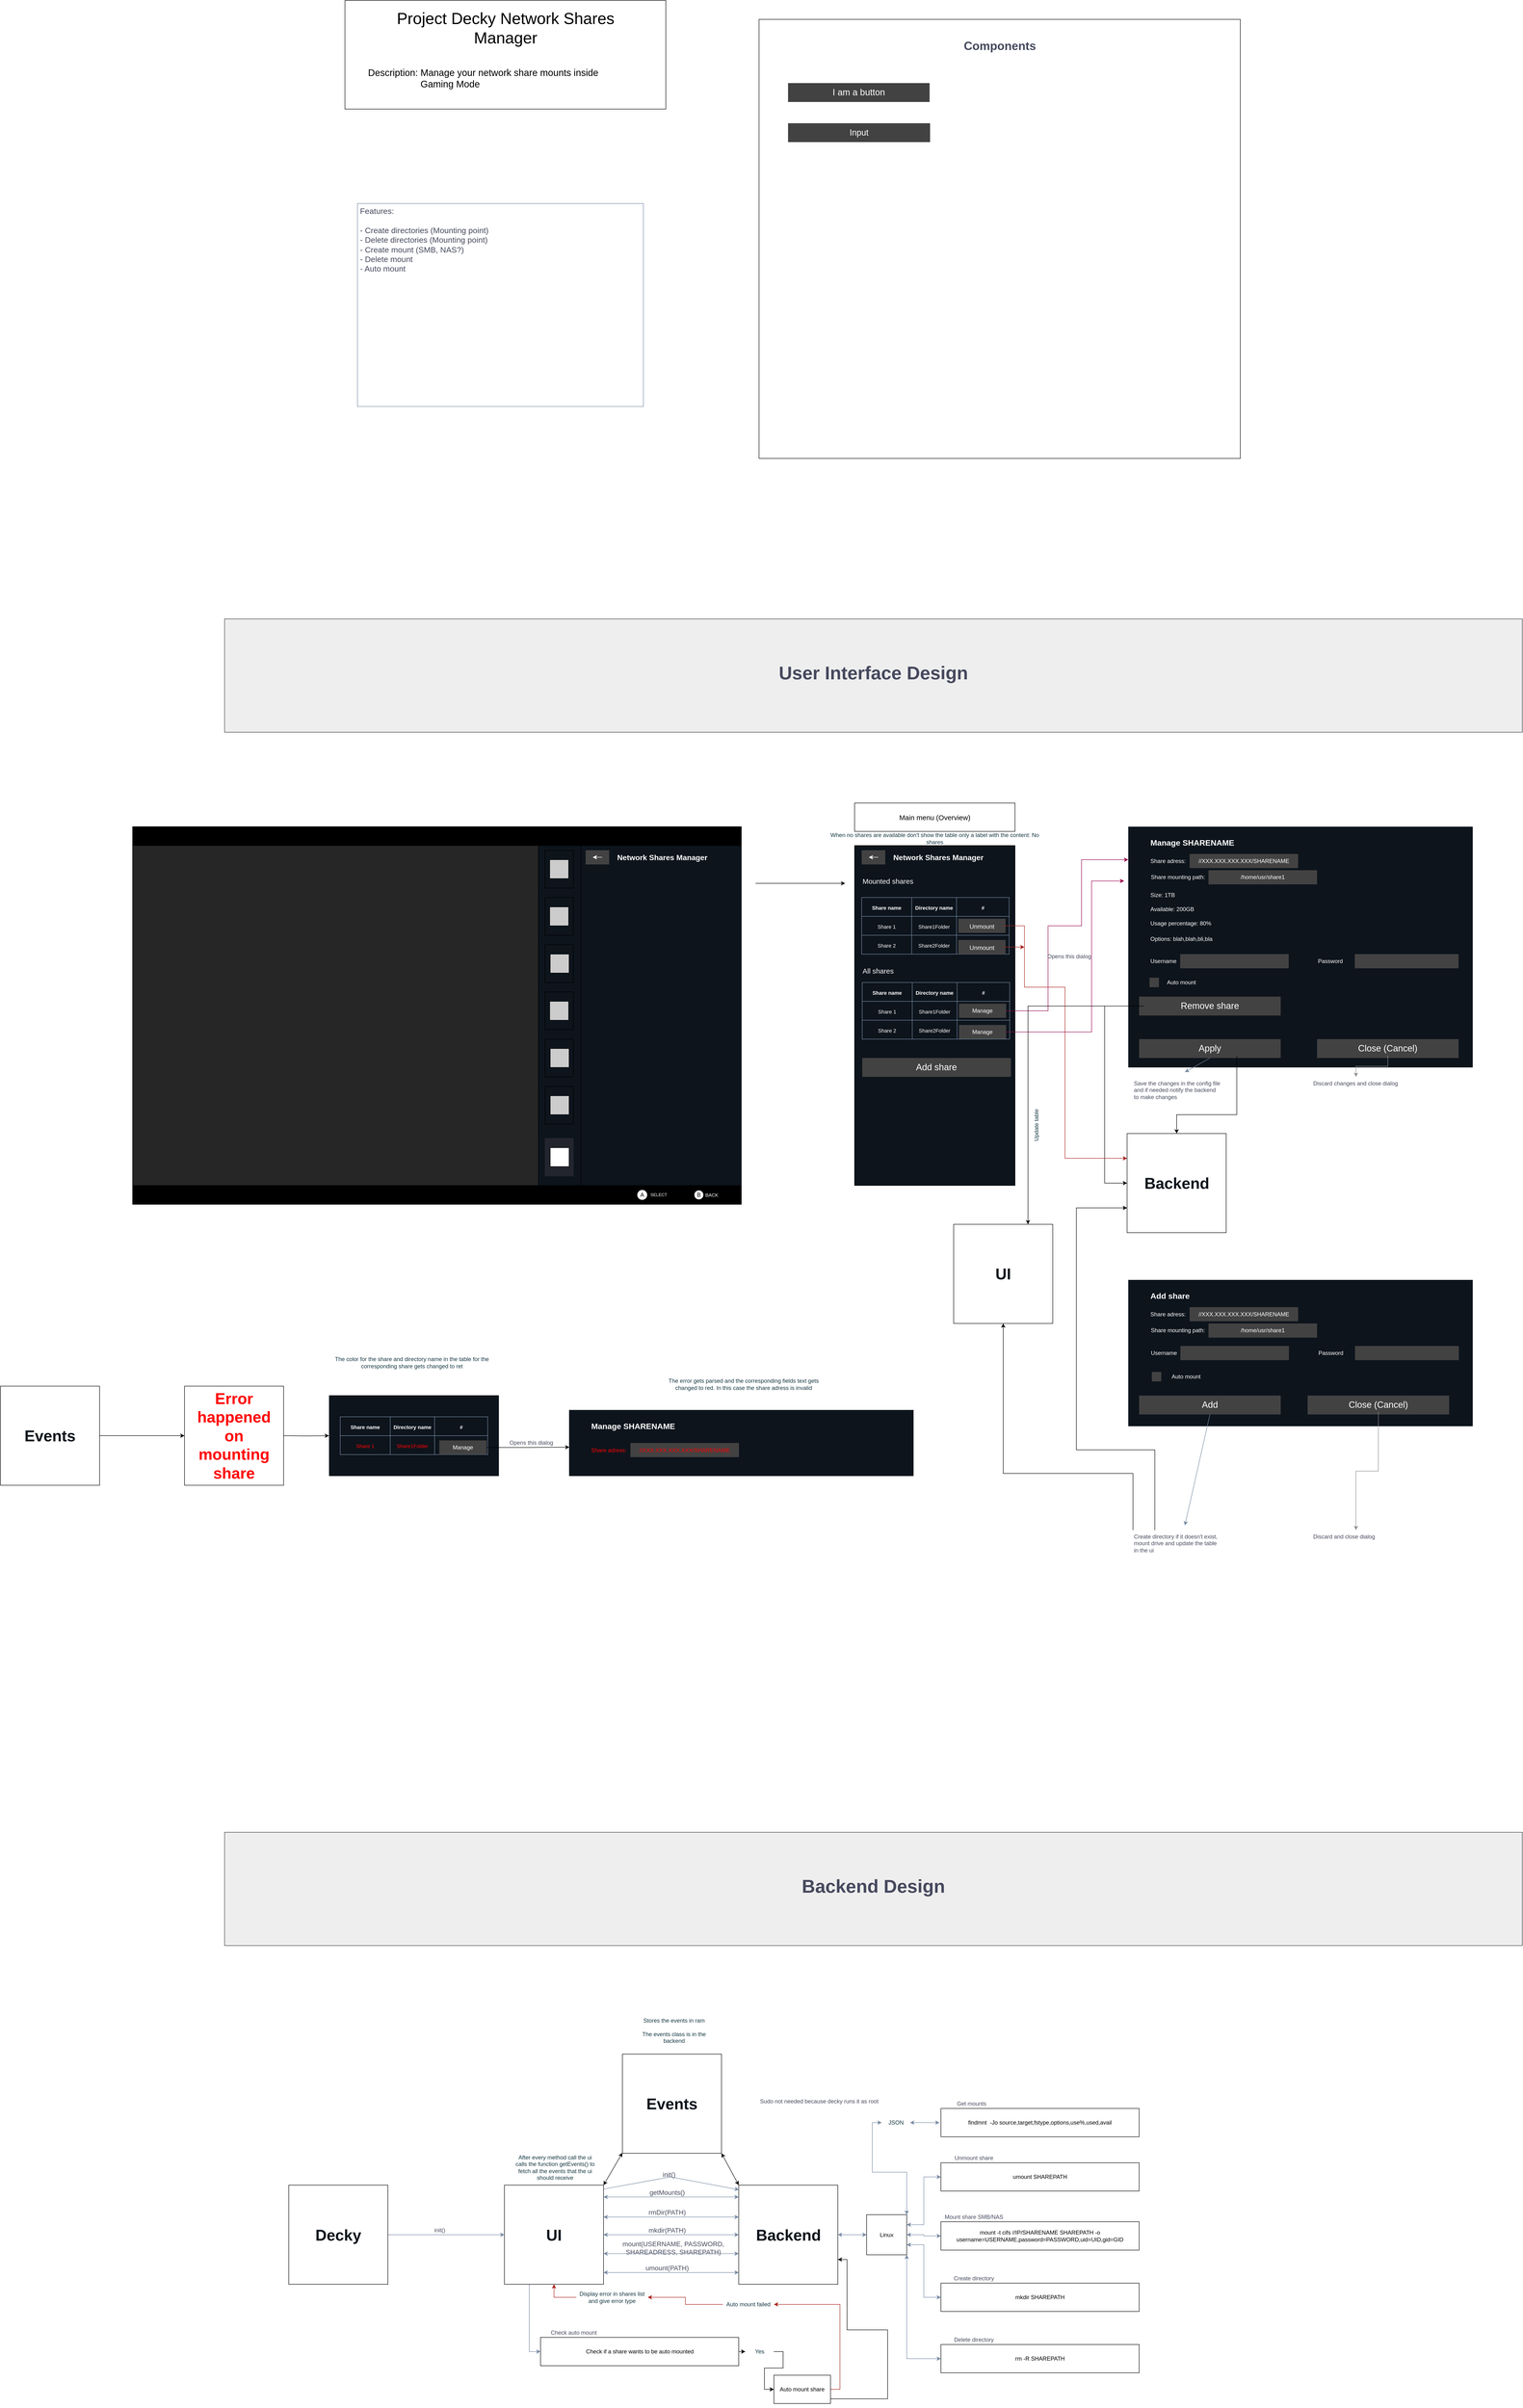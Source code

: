 <mxfile version="24.6.4" type="device">
  <diagram id="C5RBs43oDa-KdzZeNtuy" name="Page-1">
    <mxGraphModel dx="3135" dy="3802" grid="1" gridSize="10" guides="1" tooltips="1" connect="1" arrows="1" fold="1" page="1" pageScale="1" pageWidth="827" pageHeight="1169" math="0" shadow="0">
      <root>
        <mxCell id="WIyWlLk6GJQsqaUBKTNV-0" />
        <mxCell id="WIyWlLk6GJQsqaUBKTNV-1" parent="WIyWlLk6GJQsqaUBKTNV-0" />
        <mxCell id="CotKNebBqDimX1KxWTrs-264" value="" style="rounded=0;whiteSpace=wrap;html=1;strokeColor=none;fontColor=#143642;fillColor=#0D141C;" vertex="1" parent="WIyWlLk6GJQsqaUBKTNV-1">
          <mxGeometry x="486.25" y="1284.5" width="360" height="171" as="geometry" />
        </mxCell>
        <mxCell id="CotKNebBqDimX1KxWTrs-184" style="edgeStyle=orthogonalEdgeStyle;rounded=0;orthogonalLoop=1;jettySize=auto;html=1;exitX=1;exitY=0.25;exitDx=0;exitDy=0;entryX=0;entryY=0.5;entryDx=0;entryDy=0;strokeColor=#788AA3;fontColor=#46495D;fillColor=#B2C9AB;startArrow=classic;startFill=1;" edge="1" parent="WIyWlLk6GJQsqaUBKTNV-1" source="CotKNebBqDimX1KxWTrs-147" target="CotKNebBqDimX1KxWTrs-152">
          <mxGeometry relative="1" as="geometry" />
        </mxCell>
        <mxCell id="CotKNebBqDimX1KxWTrs-185" style="edgeStyle=orthogonalEdgeStyle;rounded=0;orthogonalLoop=1;jettySize=auto;html=1;exitX=1;exitY=0.5;exitDx=0;exitDy=0;entryX=0;entryY=0.5;entryDx=0;entryDy=0;strokeColor=#788AA3;fontColor=#46495D;fillColor=#B2C9AB;startArrow=classic;startFill=1;" edge="1" parent="WIyWlLk6GJQsqaUBKTNV-1" source="CotKNebBqDimX1KxWTrs-147" target="CotKNebBqDimX1KxWTrs-159">
          <mxGeometry relative="1" as="geometry" />
        </mxCell>
        <mxCell id="CotKNebBqDimX1KxWTrs-186" style="edgeStyle=orthogonalEdgeStyle;rounded=0;orthogonalLoop=1;jettySize=auto;html=1;exitX=1;exitY=0.75;exitDx=0;exitDy=0;entryX=0;entryY=0.5;entryDx=0;entryDy=0;strokeColor=#788AA3;fontColor=#46495D;fillColor=#B2C9AB;startArrow=classic;startFill=1;" edge="1" parent="WIyWlLk6GJQsqaUBKTNV-1" source="CotKNebBqDimX1KxWTrs-147" target="CotKNebBqDimX1KxWTrs-162">
          <mxGeometry relative="1" as="geometry" />
        </mxCell>
        <mxCell id="CotKNebBqDimX1KxWTrs-187" style="edgeStyle=orthogonalEdgeStyle;rounded=0;orthogonalLoop=1;jettySize=auto;html=1;exitX=1;exitY=1;exitDx=0;exitDy=0;strokeColor=#788AA3;fontColor=#46495D;fillColor=#B2C9AB;entryX=0;entryY=0.5;entryDx=0;entryDy=0;startArrow=classic;startFill=1;" edge="1" parent="WIyWlLk6GJQsqaUBKTNV-1" source="CotKNebBqDimX1KxWTrs-147" target="CotKNebBqDimX1KxWTrs-167">
          <mxGeometry relative="1" as="geometry">
            <mxPoint x="1718" y="3318.677" as="targetPoint" />
          </mxGeometry>
        </mxCell>
        <mxCell id="CotKNebBqDimX1KxWTrs-147" value="" style="whiteSpace=wrap;html=1;aspect=fixed;" vertex="1" parent="WIyWlLk6GJQsqaUBKTNV-1">
          <mxGeometry x="1625.5" y="3020" width="85" height="85" as="geometry" />
        </mxCell>
        <mxCell id="CotKNebBqDimX1KxWTrs-140" value="" style="rounded=0;whiteSpace=wrap;html=1;" vertex="1" parent="WIyWlLk6GJQsqaUBKTNV-1">
          <mxGeometry x="1783" y="2795" width="420" height="60" as="geometry" />
        </mxCell>
        <mxCell id="CotKNebBqDimX1KxWTrs-65" value="" style="rounded=0;whiteSpace=wrap;html=1;" vertex="1" parent="WIyWlLk6GJQsqaUBKTNV-1">
          <mxGeometry x="520" y="-1670" width="680" height="230" as="geometry" />
        </mxCell>
        <mxCell id="CotKNebBqDimX1KxWTrs-5" value="" style="rounded=0;whiteSpace=wrap;html=1;movable=1;resizable=1;rotatable=1;deletable=1;editable=1;locked=0;connectable=1;" vertex="1" parent="WIyWlLk6GJQsqaUBKTNV-1">
          <mxGeometry x="70" y="80" width="1280" height="800" as="geometry" />
        </mxCell>
        <mxCell id="CotKNebBqDimX1KxWTrs-51" value="" style="rounded=0;whiteSpace=wrap;html=1;fillColor=#0D141C;movable=0;resizable=0;rotatable=0;deletable=0;editable=0;locked=1;connectable=0;" vertex="1" parent="WIyWlLk6GJQsqaUBKTNV-1">
          <mxGeometry x="930" y="120" width="90" height="720" as="geometry" />
        </mxCell>
        <mxCell id="CotKNebBqDimX1KxWTrs-9" value="" style="rounded=0;whiteSpace=wrap;html=1;fillColor=#23252E;strokeColor=#23252E;movable=0;resizable=0;rotatable=0;deletable=0;editable=0;locked=1;connectable=0;" vertex="1" parent="WIyWlLk6GJQsqaUBKTNV-1">
          <mxGeometry x="944" y="740" width="60" height="80" as="geometry" />
        </mxCell>
        <mxCell id="CotKNebBqDimX1KxWTrs-10" value="" style="rounded=0;whiteSpace=wrap;html=1;movable=0;resizable=0;rotatable=0;deletable=0;editable=0;locked=1;connectable=0;fillColor=#0D141C;" vertex="1" parent="WIyWlLk6GJQsqaUBKTNV-1">
          <mxGeometry x="944" y="630" width="60" height="80" as="geometry" />
        </mxCell>
        <mxCell id="CotKNebBqDimX1KxWTrs-11" value="" style="rounded=0;whiteSpace=wrap;html=1;movable=0;resizable=0;rotatable=0;deletable=0;editable=0;locked=1;connectable=0;fillColor=#0D141C;" vertex="1" parent="WIyWlLk6GJQsqaUBKTNV-1">
          <mxGeometry x="944" y="530" width="60" height="80" as="geometry" />
        </mxCell>
        <mxCell id="CotKNebBqDimX1KxWTrs-13" value="" style="rounded=0;whiteSpace=wrap;html=1;movable=0;resizable=0;rotatable=0;deletable=0;editable=0;locked=1;connectable=0;fillColor=#0D141C;" vertex="1" parent="WIyWlLk6GJQsqaUBKTNV-1">
          <mxGeometry x="944" y="430" width="60" height="80" as="geometry" />
        </mxCell>
        <mxCell id="CotKNebBqDimX1KxWTrs-14" value="" style="rounded=0;whiteSpace=wrap;html=1;movable=0;resizable=0;rotatable=0;deletable=0;editable=0;locked=1;connectable=0;fillColor=#0D141C;" vertex="1" parent="WIyWlLk6GJQsqaUBKTNV-1">
          <mxGeometry x="944" y="330" width="60" height="80" as="geometry" />
        </mxCell>
        <mxCell id="CotKNebBqDimX1KxWTrs-15" value="" style="rounded=0;whiteSpace=wrap;html=1;movable=0;resizable=0;rotatable=0;deletable=0;editable=0;locked=1;connectable=0;fillColor=#0D141C;" vertex="1" parent="WIyWlLk6GJQsqaUBKTNV-1">
          <mxGeometry x="944" y="230" width="60" height="80" as="geometry" />
        </mxCell>
        <mxCell id="CotKNebBqDimX1KxWTrs-16" value="" style="rounded=0;whiteSpace=wrap;html=1;movable=0;resizable=0;rotatable=0;deletable=0;editable=0;locked=1;connectable=0;fillColor=#0D141C;" vertex="1" parent="WIyWlLk6GJQsqaUBKTNV-1">
          <mxGeometry x="944" y="130" width="60" height="80" as="geometry" />
        </mxCell>
        <mxCell id="CotKNebBqDimX1KxWTrs-17" value="" style="endArrow=none;html=1;rounded=0;movable=0;resizable=0;rotatable=0;deletable=0;editable=0;locked=1;connectable=0;" edge="1" parent="WIyWlLk6GJQsqaUBKTNV-1">
          <mxGeometry width="50" height="50" relative="1" as="geometry">
            <mxPoint x="80" y="116" as="sourcePoint" />
            <mxPoint x="1360" y="116" as="targetPoint" />
          </mxGeometry>
        </mxCell>
        <mxCell id="CotKNebBqDimX1KxWTrs-19" value="" style="endArrow=none;html=1;rounded=0;movable=0;resizable=0;rotatable=0;deletable=0;editable=0;locked=1;connectable=0;" edge="1" parent="WIyWlLk6GJQsqaUBKTNV-1">
          <mxGeometry width="50" height="50" relative="1" as="geometry">
            <mxPoint x="930" y="840" as="sourcePoint" />
            <mxPoint x="930" y="120" as="targetPoint" />
          </mxGeometry>
        </mxCell>
        <mxCell id="CotKNebBqDimX1KxWTrs-21" value="" style="endArrow=none;html=1;rounded=0;movable=0;resizable=0;rotatable=0;deletable=0;editable=0;locked=1;connectable=0;" edge="1" parent="WIyWlLk6GJQsqaUBKTNV-1">
          <mxGeometry width="50" height="50" relative="1" as="geometry">
            <mxPoint x="80" y="840" as="sourcePoint" />
            <mxPoint x="1360" y="840" as="targetPoint" />
          </mxGeometry>
        </mxCell>
        <mxCell id="CotKNebBqDimX1KxWTrs-22" value="" style="endArrow=none;html=1;rounded=0;movable=0;resizable=0;rotatable=0;deletable=0;editable=0;locked=1;connectable=0;" edge="1" parent="WIyWlLk6GJQsqaUBKTNV-1">
          <mxGeometry width="50" height="50" relative="1" as="geometry">
            <mxPoint x="1020" y="840" as="sourcePoint" />
            <mxPoint x="1020" y="120" as="targetPoint" />
          </mxGeometry>
        </mxCell>
        <mxCell id="CotKNebBqDimX1KxWTrs-49" value="" style="rounded=0;whiteSpace=wrap;html=1;fillColor=#000000;movable=0;resizable=0;rotatable=0;deletable=0;editable=0;locked=1;connectable=0;" vertex="1" parent="WIyWlLk6GJQsqaUBKTNV-1">
          <mxGeometry x="70" y="840" width="1290" height="40" as="geometry" />
        </mxCell>
        <mxCell id="CotKNebBqDimX1KxWTrs-25" value="" style="rounded=0;whiteSpace=wrap;html=1;movable=1;resizable=1;rotatable=1;deletable=1;editable=1;locked=0;connectable=1;fillColor=#000000;" vertex="1" parent="WIyWlLk6GJQsqaUBKTNV-1">
          <mxGeometry x="1250" y="850" width="90" height="20" as="geometry" />
        </mxCell>
        <mxCell id="CotKNebBqDimX1KxWTrs-26" value="" style="rounded=0;whiteSpace=wrap;html=1;movable=1;resizable=1;rotatable=1;deletable=1;editable=1;locked=0;connectable=1;fillColor=#000000;" vertex="1" parent="WIyWlLk6GJQsqaUBKTNV-1">
          <mxGeometry x="1130" y="850" width="90" height="20" as="geometry" />
        </mxCell>
        <mxCell id="CotKNebBqDimX1KxWTrs-27" value="&lt;font style=&quot;font-size: 9px;&quot; color=&quot;#ffffff&quot;&gt;SELECT&lt;/font&gt;" style="text;html=1;align=center;verticalAlign=middle;whiteSpace=wrap;rounded=0;" vertex="1" parent="WIyWlLk6GJQsqaUBKTNV-1">
          <mxGeometry x="1155" y="848.75" width="60" height="20" as="geometry" />
        </mxCell>
        <mxCell id="CotKNebBqDimX1KxWTrs-28" value="&lt;font style=&quot;font-size: 10px;&quot; color=&quot;#ffffff&quot;&gt;BACK&lt;/font&gt;" style="text;html=1;align=center;verticalAlign=middle;whiteSpace=wrap;rounded=0;fillColor=none;" vertex="1" parent="WIyWlLk6GJQsqaUBKTNV-1">
          <mxGeometry x="1275" y="850" width="45" height="20" as="geometry" />
        </mxCell>
        <mxCell id="CotKNebBqDimX1KxWTrs-31" value="" style="ellipse;whiteSpace=wrap;html=1;aspect=fixed;movable=1;resizable=1;rotatable=1;deletable=1;editable=1;locked=0;connectable=1;fillColor=#FFFFFF;strokeColor=#FFFFFF;" vertex="1" parent="WIyWlLk6GJQsqaUBKTNV-1">
          <mxGeometry x="1140" y="850" width="20" height="20" as="geometry" />
        </mxCell>
        <mxCell id="CotKNebBqDimX1KxWTrs-32" value="" style="ellipse;whiteSpace=wrap;html=1;aspect=fixed;movable=0;resizable=0;rotatable=0;deletable=0;editable=0;locked=1;connectable=0;" vertex="1" parent="WIyWlLk6GJQsqaUBKTNV-1">
          <mxGeometry x="1260" y="850" width="20" height="20" as="geometry" />
        </mxCell>
        <mxCell id="CotKNebBqDimX1KxWTrs-34" value="A" style="text;html=1;align=center;verticalAlign=middle;whiteSpace=wrap;rounded=0;movable=1;resizable=1;rotatable=1;deletable=1;editable=1;locked=0;connectable=1;" vertex="1" parent="WIyWlLk6GJQsqaUBKTNV-1">
          <mxGeometry x="1145" y="855" width="10" height="10" as="geometry" />
        </mxCell>
        <mxCell id="CotKNebBqDimX1KxWTrs-62" value="" style="rounded=0;whiteSpace=wrap;html=1;fillColor=#0D141C;movable=0;resizable=0;rotatable=0;deletable=0;editable=0;locked=1;connectable=0;" vertex="1" parent="WIyWlLk6GJQsqaUBKTNV-1">
          <mxGeometry x="1020" y="120" width="340" height="720" as="geometry" />
        </mxCell>
        <mxCell id="CotKNebBqDimX1KxWTrs-35" value="B" style="text;html=1;align=center;verticalAlign=middle;whiteSpace=wrap;rounded=0;movable=1;resizable=1;rotatable=1;deletable=1;editable=1;locked=0;connectable=1;" vertex="1" parent="WIyWlLk6GJQsqaUBKTNV-1">
          <mxGeometry x="1265" y="851.25" width="10" height="17.5" as="geometry" />
        </mxCell>
        <mxCell id="CotKNebBqDimX1KxWTrs-45" value="" style="rounded=0;whiteSpace=wrap;html=1;fillColor=#23252E;strokeColor=none;" vertex="1" parent="WIyWlLk6GJQsqaUBKTNV-1">
          <mxGeometry x="1030" y="130" width="50" height="30" as="geometry" />
        </mxCell>
        <mxCell id="CotKNebBqDimX1KxWTrs-46" value="" style="endArrow=classic;html=1;rounded=0;strokeColor=#ffffff;" edge="1" parent="WIyWlLk6GJQsqaUBKTNV-1">
          <mxGeometry width="50" height="50" relative="1" as="geometry">
            <mxPoint x="1065" y="144.85" as="sourcePoint" />
            <mxPoint x="1045.0" y="144.85" as="targetPoint" />
            <Array as="points">
              <mxPoint x="1045" y="144.85" />
            </Array>
          </mxGeometry>
        </mxCell>
        <mxCell id="CotKNebBqDimX1KxWTrs-47" value="&lt;b&gt;&lt;font color=&quot;#ffffff&quot; style=&quot;font-size: 16px;&quot;&gt;Network Shares Manager&lt;/font&gt;&lt;/b&gt;" style="text;html=1;align=left;verticalAlign=middle;whiteSpace=wrap;rounded=0;movable=1;resizable=1;rotatable=1;deletable=1;editable=1;locked=0;connectable=1;" vertex="1" parent="WIyWlLk6GJQsqaUBKTNV-1">
          <mxGeometry x="1095" y="130" width="245" height="30" as="geometry" />
        </mxCell>
        <mxCell id="CotKNebBqDimX1KxWTrs-48" value="" style="rounded=0;whiteSpace=wrap;html=1;fillColor=#262626;movable=0;resizable=0;rotatable=0;deletable=0;editable=0;locked=1;connectable=0;" vertex="1" parent="WIyWlLk6GJQsqaUBKTNV-1">
          <mxGeometry x="70" y="115" width="860" height="725" as="geometry" />
        </mxCell>
        <mxCell id="CotKNebBqDimX1KxWTrs-50" value="" style="rounded=0;whiteSpace=wrap;html=1;fillColor=#000000;movable=0;resizable=0;rotatable=0;deletable=0;editable=0;locked=1;connectable=0;" vertex="1" parent="WIyWlLk6GJQsqaUBKTNV-1">
          <mxGeometry x="70" y="80" width="1290" height="40" as="geometry" />
        </mxCell>
        <mxCell id="CotKNebBqDimX1KxWTrs-53" value="" style="whiteSpace=wrap;html=1;aspect=fixed;fillColor=#CCCCCC;movable=0;resizable=0;rotatable=0;deletable=0;editable=0;locked=1;connectable=0;" vertex="1" parent="WIyWlLk6GJQsqaUBKTNV-1">
          <mxGeometry x="954" y="150" width="40" height="40" as="geometry" />
        </mxCell>
        <mxCell id="CotKNebBqDimX1KxWTrs-54" value="" style="whiteSpace=wrap;html=1;aspect=fixed;fillColor=#CCCCCC;movable=0;resizable=0;rotatable=0;deletable=0;editable=0;locked=1;connectable=0;" vertex="1" parent="WIyWlLk6GJQsqaUBKTNV-1">
          <mxGeometry x="954" y="250" width="40" height="40" as="geometry" />
        </mxCell>
        <mxCell id="CotKNebBqDimX1KxWTrs-55" value="" style="whiteSpace=wrap;html=1;aspect=fixed;fillColor=#CCCCCC;movable=0;resizable=0;rotatable=0;deletable=0;editable=0;locked=1;connectable=0;" vertex="1" parent="WIyWlLk6GJQsqaUBKTNV-1">
          <mxGeometry x="955" y="350" width="40" height="40" as="geometry" />
        </mxCell>
        <mxCell id="CotKNebBqDimX1KxWTrs-56" value="" style="whiteSpace=wrap;html=1;aspect=fixed;fillColor=#CCCCCC;movable=0;resizable=0;rotatable=0;deletable=0;editable=0;locked=1;connectable=0;" vertex="1" parent="WIyWlLk6GJQsqaUBKTNV-1">
          <mxGeometry x="954" y="450" width="40" height="40" as="geometry" />
        </mxCell>
        <mxCell id="CotKNebBqDimX1KxWTrs-57" value="" style="whiteSpace=wrap;html=1;aspect=fixed;fillColor=#CCCCCC;movable=0;resizable=0;rotatable=0;deletable=0;editable=0;locked=1;connectable=0;" vertex="1" parent="WIyWlLk6GJQsqaUBKTNV-1">
          <mxGeometry x="955" y="550" width="40" height="40" as="geometry" />
        </mxCell>
        <mxCell id="CotKNebBqDimX1KxWTrs-58" value="" style="whiteSpace=wrap;html=1;aspect=fixed;fillColor=#CCCCCC;movable=0;resizable=0;rotatable=0;deletable=0;editable=0;locked=1;connectable=0;" vertex="1" parent="WIyWlLk6GJQsqaUBKTNV-1">
          <mxGeometry x="955" y="650" width="40" height="40" as="geometry" />
        </mxCell>
        <mxCell id="CotKNebBqDimX1KxWTrs-59" value="" style="whiteSpace=wrap;html=1;aspect=fixed;movable=0;resizable=0;rotatable=0;deletable=0;editable=0;locked=1;connectable=0;" vertex="1" parent="WIyWlLk6GJQsqaUBKTNV-1">
          <mxGeometry x="955" y="760" width="40" height="40" as="geometry" />
        </mxCell>
        <mxCell id="CotKNebBqDimX1KxWTrs-63" value="&lt;font style=&quot;font-size: 34px;&quot;&gt;Project Decky Network Shares Manager&lt;/font&gt;&lt;div&gt;&lt;font style=&quot;font-size: 34px;&quot;&gt;&lt;br&gt;&lt;/font&gt;&lt;/div&gt;&lt;div style=&quot;text-align: left; font-size: 20px;&quot;&gt;Description: Manage your network share mounts inside&amp;nbsp;&lt;/div&gt;&lt;div style=&quot;text-align: left; font-size: 20px;&quot;&gt;&amp;nbsp; &amp;nbsp; &amp;nbsp; &amp;nbsp; &amp;nbsp; &amp;nbsp; &amp;nbsp; &amp;nbsp; &amp;nbsp; &amp;nbsp; Gaming Mode&amp;nbsp;&lt;/div&gt;&lt;div style=&quot;text-align: left; font-size: 20px;&quot;&gt;&amp;nbsp; &amp;nbsp; &amp;nbsp; &amp;nbsp; &amp;nbsp; &amp;nbsp; &amp;nbsp; &amp;nbsp; &amp;nbsp; &amp;nbsp;&amp;nbsp;&lt;/div&gt;" style="text;html=1;align=center;verticalAlign=middle;whiteSpace=wrap;rounded=0;" vertex="1" parent="WIyWlLk6GJQsqaUBKTNV-1">
          <mxGeometry x="567.5" y="-1655" width="585" height="200" as="geometry" />
        </mxCell>
        <mxCell id="CotKNebBqDimX1KxWTrs-66" value="" style="rounded=0;whiteSpace=wrap;html=1;fillColor=#434242;strokeColor=none;movable=0;resizable=0;rotatable=0;deletable=0;editable=0;locked=1;connectable=0;" vertex="1" parent="WIyWlLk6GJQsqaUBKTNV-1">
          <mxGeometry x="1030" y="130" width="50" height="30" as="geometry" />
        </mxCell>
        <mxCell id="CotKNebBqDimX1KxWTrs-67" value="" style="endArrow=classic;html=1;rounded=0;strokeColor=#ffffff;movable=0;resizable=0;rotatable=0;deletable=0;editable=0;locked=1;connectable=0;" edge="1" parent="WIyWlLk6GJQsqaUBKTNV-1">
          <mxGeometry width="50" height="50" relative="1" as="geometry">
            <mxPoint x="1065" y="144.85" as="sourcePoint" />
            <mxPoint x="1045.0" y="144.85" as="targetPoint" />
            <Array as="points">
              <mxPoint x="1045" y="144.85" />
            </Array>
          </mxGeometry>
        </mxCell>
        <mxCell id="CotKNebBqDimX1KxWTrs-68" value="" style="endArrow=none;html=1;rounded=0;endFill=0;startArrow=classic;startFill=1;" edge="1" parent="WIyWlLk6GJQsqaUBKTNV-1">
          <mxGeometry width="50" height="50" relative="1" as="geometry">
            <mxPoint x="1580" y="200" as="sourcePoint" />
            <mxPoint x="1390" y="200" as="targetPoint" />
          </mxGeometry>
        </mxCell>
        <mxCell id="CotKNebBqDimX1KxWTrs-70" value="" style="rounded=0;whiteSpace=wrap;html=1;fillColor=#0D141C;movable=0;resizable=0;rotatable=0;deletable=0;editable=0;locked=1;connectable=0;" vertex="1" parent="WIyWlLk6GJQsqaUBKTNV-1">
          <mxGeometry x="1600" y="120" width="340" height="720" as="geometry" />
        </mxCell>
        <mxCell id="CotKNebBqDimX1KxWTrs-71" value="&lt;b&gt;&lt;font color=&quot;#ffffff&quot; style=&quot;font-size: 16px;&quot;&gt;Network Shares Manager&lt;/font&gt;&lt;/b&gt;" style="text;html=1;align=left;verticalAlign=middle;whiteSpace=wrap;rounded=0;movable=1;resizable=1;rotatable=1;deletable=1;editable=1;locked=0;connectable=1;" vertex="1" parent="WIyWlLk6GJQsqaUBKTNV-1">
          <mxGeometry x="1680" y="130" width="245" height="30" as="geometry" />
        </mxCell>
        <mxCell id="CotKNebBqDimX1KxWTrs-72" value="" style="rounded=0;whiteSpace=wrap;html=1;fillColor=#434242;strokeColor=none;movable=0;resizable=0;rotatable=0;deletable=0;editable=0;locked=1;connectable=0;" vertex="1" parent="WIyWlLk6GJQsqaUBKTNV-1">
          <mxGeometry x="1615" y="130" width="50" height="30" as="geometry" />
        </mxCell>
        <mxCell id="CotKNebBqDimX1KxWTrs-73" value="" style="endArrow=classic;html=1;rounded=0;strokeColor=#ffffff;movable=0;resizable=0;rotatable=0;deletable=0;editable=0;locked=1;connectable=0;" edge="1" parent="WIyWlLk6GJQsqaUBKTNV-1">
          <mxGeometry width="50" height="50" relative="1" as="geometry">
            <mxPoint x="1650" y="144.9" as="sourcePoint" />
            <mxPoint x="1630.0" y="144.9" as="targetPoint" />
            <Array as="points">
              <mxPoint x="1630" y="144.9" />
            </Array>
          </mxGeometry>
        </mxCell>
        <mxCell id="CotKNebBqDimX1KxWTrs-74" value="" style="rounded=0;whiteSpace=wrap;html=1;strokeColor=#788AA3;fontColor=#46495D;fillColor=default;align=left;" vertex="1" parent="WIyWlLk6GJQsqaUBKTNV-1">
          <mxGeometry x="546.5" y="-1240" width="606" height="430" as="geometry" />
        </mxCell>
        <mxCell id="CotKNebBqDimX1KxWTrs-75" value="Features:&lt;div&gt;&lt;br&gt;&lt;/div&gt;&lt;div&gt;- Create directories (Mounting point)&lt;/div&gt;&lt;div&gt;- Delete directories (Mounting point)&lt;/div&gt;&lt;div&gt;- Create mount (SMB, NAS?)&lt;/div&gt;&lt;div&gt;- Delete mount&lt;/div&gt;&lt;div&gt;- Auto mount&lt;/div&gt;" style="text;html=1;align=left;verticalAlign=top;whiteSpace=wrap;rounded=0;fontColor=#46495D;fontSize=17;" vertex="1" parent="WIyWlLk6GJQsqaUBKTNV-1">
          <mxGeometry x="550" y="-1240" width="550" height="430" as="geometry" />
        </mxCell>
        <mxCell id="CotKNebBqDimX1KxWTrs-77" value="&lt;font style=&quot;font-size: 15px;&quot;&gt;Main menu (Overview)&lt;/font&gt;" style="rounded=0;whiteSpace=wrap;html=1;" vertex="1" parent="WIyWlLk6GJQsqaUBKTNV-1">
          <mxGeometry x="1600" y="30" width="340" height="60" as="geometry" />
        </mxCell>
        <mxCell id="CotKNebBqDimX1KxWTrs-81" value="" style="rounded=0;whiteSpace=wrap;html=1;" vertex="1" parent="WIyWlLk6GJQsqaUBKTNV-1">
          <mxGeometry x="1397.5" y="-1630" width="1020" height="930" as="geometry" />
        </mxCell>
        <mxCell id="CotKNebBqDimX1KxWTrs-82" value="&lt;font style=&quot;font-size: 25px;&quot;&gt;&lt;b&gt;Components&lt;/b&gt;&lt;/font&gt;" style="text;html=1;align=center;verticalAlign=middle;whiteSpace=wrap;rounded=0;fontColor=#46495D;" vertex="1" parent="WIyWlLk6GJQsqaUBKTNV-1">
          <mxGeometry x="1657.5" y="-1590" width="500" height="30" as="geometry" />
        </mxCell>
        <mxCell id="CotKNebBqDimX1KxWTrs-84" value="" style="rounded=0;whiteSpace=wrap;html=1;strokeColor=none;fontColor=#46495D;fillColor=#434242;" vertex="1" parent="WIyWlLk6GJQsqaUBKTNV-1">
          <mxGeometry x="1459" y="-1495" width="300" height="40" as="geometry" />
        </mxCell>
        <mxCell id="CotKNebBqDimX1KxWTrs-85" value="I am a button" style="text;html=1;align=center;verticalAlign=middle;whiteSpace=wrap;rounded=0;fontColor=#FFFFFF;fontSize=19;" vertex="1" parent="WIyWlLk6GJQsqaUBKTNV-1">
          <mxGeometry x="1469" y="-1490" width="280" height="30" as="geometry" />
        </mxCell>
        <mxCell id="CotKNebBqDimX1KxWTrs-86" value="&lt;font style=&quot;font-size: 15px;&quot; color=&quot;#ffffff&quot;&gt;Mounted shares&lt;/font&gt;" style="text;html=1;align=left;verticalAlign=middle;whiteSpace=wrap;rounded=0;fontColor=#46495D;" vertex="1" parent="WIyWlLk6GJQsqaUBKTNV-1">
          <mxGeometry x="1615" y="180" width="315" height="30" as="geometry" />
        </mxCell>
        <mxCell id="CotKNebBqDimX1KxWTrs-90" value="" style="shape=table;startSize=0;container=1;collapsible=0;childLayout=tableLayout;fontSize=16;strokeColor=#788AA3;fontColor=#46495D;fillColor=none;" vertex="1" parent="WIyWlLk6GJQsqaUBKTNV-1">
          <mxGeometry x="1615" y="230" width="312.5" height="120" as="geometry" />
        </mxCell>
        <mxCell id="CotKNebBqDimX1KxWTrs-91" value="" style="shape=tableRow;horizontal=0;startSize=0;swimlaneHead=0;swimlaneBody=0;strokeColor=inherit;top=0;left=0;bottom=0;right=0;collapsible=0;dropTarget=0;fillColor=none;points=[[0,0.5],[1,0.5]];portConstraint=eastwest;fontSize=16;fontColor=#46495D;" vertex="1" parent="CotKNebBqDimX1KxWTrs-90">
          <mxGeometry width="312.5" height="40" as="geometry" />
        </mxCell>
        <mxCell id="CotKNebBqDimX1KxWTrs-92" value="&lt;font size=&quot;1&quot; color=&quot;#ffffff&quot;&gt;&lt;b style=&quot;font-size: 11px;&quot;&gt;Share name&lt;/b&gt;&lt;/font&gt;" style="shape=partialRectangle;html=1;whiteSpace=wrap;connectable=0;strokeColor=inherit;overflow=hidden;fillColor=none;top=0;left=0;bottom=0;right=0;pointerEvents=1;fontSize=16;fontColor=#46495D;" vertex="1" parent="CotKNebBqDimX1KxWTrs-91">
          <mxGeometry width="106" height="40" as="geometry">
            <mxRectangle width="106" height="40" as="alternateBounds" />
          </mxGeometry>
        </mxCell>
        <mxCell id="CotKNebBqDimX1KxWTrs-93" value="&lt;font color=&quot;#ffffff&quot;&gt;&lt;span style=&quot;font-size: 11px;&quot;&gt;&lt;b&gt;Directory name&lt;/b&gt;&lt;/span&gt;&lt;/font&gt;" style="shape=partialRectangle;html=1;whiteSpace=wrap;connectable=0;strokeColor=inherit;overflow=hidden;fillColor=none;top=0;left=0;bottom=0;right=0;pointerEvents=1;fontSize=16;fontColor=#46495D;" vertex="1" parent="CotKNebBqDimX1KxWTrs-91">
          <mxGeometry x="106" width="95" height="40" as="geometry">
            <mxRectangle width="95" height="40" as="alternateBounds" />
          </mxGeometry>
        </mxCell>
        <mxCell id="CotKNebBqDimX1KxWTrs-94" value="&lt;font color=&quot;#ffffff&quot;&gt;&lt;span style=&quot;font-size: 11px;&quot;&gt;&lt;b&gt;#&lt;/b&gt;&lt;/span&gt;&lt;/font&gt;" style="shape=partialRectangle;html=1;whiteSpace=wrap;connectable=0;strokeColor=inherit;overflow=hidden;fillColor=none;top=0;left=0;bottom=0;right=0;pointerEvents=1;fontSize=16;fontColor=#46495D;" vertex="1" parent="CotKNebBqDimX1KxWTrs-91">
          <mxGeometry x="201" width="112" height="40" as="geometry">
            <mxRectangle width="112" height="40" as="alternateBounds" />
          </mxGeometry>
        </mxCell>
        <mxCell id="CotKNebBqDimX1KxWTrs-95" value="" style="shape=tableRow;horizontal=0;startSize=0;swimlaneHead=0;swimlaneBody=0;strokeColor=inherit;top=0;left=0;bottom=0;right=0;collapsible=0;dropTarget=0;fillColor=none;points=[[0,0.5],[1,0.5]];portConstraint=eastwest;fontSize=16;fontColor=#46495D;" vertex="1" parent="CotKNebBqDimX1KxWTrs-90">
          <mxGeometry y="40" width="312.5" height="40" as="geometry" />
        </mxCell>
        <mxCell id="CotKNebBqDimX1KxWTrs-96" value="&lt;font color=&quot;#ffffff&quot;&gt;&lt;span style=&quot;font-size: 11px;&quot;&gt;Share 1&lt;/span&gt;&lt;/font&gt;" style="shape=partialRectangle;html=1;whiteSpace=wrap;connectable=0;strokeColor=inherit;overflow=hidden;fillColor=none;top=0;left=0;bottom=0;right=0;pointerEvents=1;fontSize=16;fontColor=#46495D;" vertex="1" parent="CotKNebBqDimX1KxWTrs-95">
          <mxGeometry width="106" height="40" as="geometry">
            <mxRectangle width="106" height="40" as="alternateBounds" />
          </mxGeometry>
        </mxCell>
        <mxCell id="CotKNebBqDimX1KxWTrs-97" value="&lt;span style=&quot;color: rgb(255, 255, 255); font-size: 11px;&quot;&gt;Share1Folder&lt;/span&gt;" style="shape=partialRectangle;html=1;whiteSpace=wrap;connectable=0;strokeColor=inherit;overflow=hidden;fillColor=none;top=0;left=0;bottom=0;right=0;pointerEvents=1;fontSize=16;fontColor=#46495D;" vertex="1" parent="CotKNebBqDimX1KxWTrs-95">
          <mxGeometry x="106" width="95" height="40" as="geometry">
            <mxRectangle width="95" height="40" as="alternateBounds" />
          </mxGeometry>
        </mxCell>
        <mxCell id="CotKNebBqDimX1KxWTrs-98" value="" style="shape=partialRectangle;html=1;whiteSpace=wrap;connectable=0;strokeColor=inherit;overflow=hidden;fillColor=none;top=0;left=0;bottom=0;right=0;pointerEvents=1;fontSize=16;fontColor=#46495D;" vertex="1" parent="CotKNebBqDimX1KxWTrs-95">
          <mxGeometry x="201" width="112" height="40" as="geometry">
            <mxRectangle width="112" height="40" as="alternateBounds" />
          </mxGeometry>
        </mxCell>
        <mxCell id="CotKNebBqDimX1KxWTrs-99" value="" style="shape=tableRow;horizontal=0;startSize=0;swimlaneHead=0;swimlaneBody=0;strokeColor=inherit;top=0;left=0;bottom=0;right=0;collapsible=0;dropTarget=0;fillColor=none;points=[[0,0.5],[1,0.5]];portConstraint=eastwest;fontSize=16;fontColor=#46495D;" vertex="1" parent="CotKNebBqDimX1KxWTrs-90">
          <mxGeometry y="80" width="312.5" height="40" as="geometry" />
        </mxCell>
        <mxCell id="CotKNebBqDimX1KxWTrs-100" value="&lt;span style=&quot;color: rgb(255, 255, 255); font-size: 11px;&quot;&gt;Share 2&lt;/span&gt;" style="shape=partialRectangle;html=1;whiteSpace=wrap;connectable=0;strokeColor=inherit;overflow=hidden;fillColor=none;top=0;left=0;bottom=0;right=0;pointerEvents=1;fontSize=16;fontColor=#46495D;" vertex="1" parent="CotKNebBqDimX1KxWTrs-99">
          <mxGeometry width="106" height="40" as="geometry">
            <mxRectangle width="106" height="40" as="alternateBounds" />
          </mxGeometry>
        </mxCell>
        <mxCell id="CotKNebBqDimX1KxWTrs-101" value="&lt;span style=&quot;color: rgb(255, 255, 255); font-size: 11px;&quot;&gt;Share2Folder&lt;/span&gt;" style="shape=partialRectangle;html=1;whiteSpace=wrap;connectable=0;strokeColor=inherit;overflow=hidden;fillColor=none;top=0;left=0;bottom=0;right=0;pointerEvents=1;fontSize=16;fontColor=#46495D;" vertex="1" parent="CotKNebBqDimX1KxWTrs-99">
          <mxGeometry x="106" width="95" height="40" as="geometry">
            <mxRectangle width="95" height="40" as="alternateBounds" />
          </mxGeometry>
        </mxCell>
        <mxCell id="CotKNebBqDimX1KxWTrs-102" value="" style="shape=partialRectangle;html=1;whiteSpace=wrap;connectable=0;strokeColor=inherit;overflow=hidden;fillColor=none;top=0;left=0;bottom=0;right=0;pointerEvents=1;fontSize=16;fontColor=#46495D;" vertex="1" parent="CotKNebBqDimX1KxWTrs-99">
          <mxGeometry x="201" width="112" height="40" as="geometry">
            <mxRectangle width="112" height="40" as="alternateBounds" />
          </mxGeometry>
        </mxCell>
        <mxCell id="CotKNebBqDimX1KxWTrs-111" style="edgeStyle=orthogonalEdgeStyle;rounded=0;orthogonalLoop=1;jettySize=auto;html=1;strokeColor=#99004D;fontColor=#46495D;fillColor=#cdeb8b;" edge="1" parent="WIyWlLk6GJQsqaUBKTNV-1" source="CotKNebBqDimX1KxWTrs-107">
          <mxGeometry relative="1" as="geometry">
            <mxPoint x="2180" y="150" as="targetPoint" />
            <Array as="points">
              <mxPoint x="2010" y="470" />
              <mxPoint x="2010" y="290" />
              <mxPoint x="2081" y="290" />
              <mxPoint x="2081" y="150" />
            </Array>
          </mxGeometry>
        </mxCell>
        <mxCell id="CotKNebBqDimX1KxWTrs-107" value="" style="rounded=0;whiteSpace=wrap;html=1;strokeColor=none;fontColor=#46495D;fillColor=#434242;" vertex="1" parent="WIyWlLk6GJQsqaUBKTNV-1">
          <mxGeometry x="1821.25" y="455" width="100" height="30" as="geometry" />
        </mxCell>
        <mxCell id="CotKNebBqDimX1KxWTrs-108" value="Manage" style="text;html=1;align=center;verticalAlign=middle;whiteSpace=wrap;rounded=0;fontColor=#FFFFFF;fontSize=12;" vertex="1" parent="WIyWlLk6GJQsqaUBKTNV-1">
          <mxGeometry x="1831.25" y="457.5" width="80" height="25" as="geometry" />
        </mxCell>
        <mxCell id="CotKNebBqDimX1KxWTrs-109" value="" style="rounded=0;whiteSpace=wrap;html=1;strokeColor=none;fontColor=#46495D;fillColor=#434242;" vertex="1" parent="WIyWlLk6GJQsqaUBKTNV-1">
          <mxGeometry x="1821.25" y="500" width="100" height="30" as="geometry" />
        </mxCell>
        <mxCell id="CotKNebBqDimX1KxWTrs-110" value="Manage" style="text;html=1;align=center;verticalAlign=middle;whiteSpace=wrap;rounded=0;fontColor=#FFFFFF;fontSize=12;" vertex="1" parent="WIyWlLk6GJQsqaUBKTNV-1">
          <mxGeometry x="1831.25" y="502.5" width="80" height="25" as="geometry" />
        </mxCell>
        <mxCell id="CotKNebBqDimX1KxWTrs-112" value="" style="rounded=0;whiteSpace=wrap;html=1;strokeColor=none;fontColor=#46495D;fillColor=#0D141C;" vertex="1" parent="WIyWlLk6GJQsqaUBKTNV-1">
          <mxGeometry x="2180" y="80" width="730" height="510" as="geometry" />
        </mxCell>
        <mxCell id="CotKNebBqDimX1KxWTrs-113" style="edgeStyle=orthogonalEdgeStyle;rounded=0;orthogonalLoop=1;jettySize=auto;html=1;strokeColor=#99004D;fontColor=#46495D;fillColor=#B2C9AB;entryX=0;entryY=0.216;entryDx=0;entryDy=0;entryPerimeter=0;" edge="1" parent="WIyWlLk6GJQsqaUBKTNV-1">
          <mxGeometry relative="1" as="geometry">
            <mxPoint x="2171.25" y="195.06" as="targetPoint" />
            <mxPoint x="1920" y="514.93" as="sourcePoint" />
            <Array as="points">
              <mxPoint x="2102.25" y="514.9" />
              <mxPoint x="2102.25" y="194.9" />
            </Array>
          </mxGeometry>
        </mxCell>
        <mxCell id="CotKNebBqDimX1KxWTrs-115" value="" style="rounded=0;whiteSpace=wrap;html=1;strokeColor=none;fontColor=#46495D;fillColor=#434242;" vertex="1" parent="WIyWlLk6GJQsqaUBKTNV-1">
          <mxGeometry x="2203" y="530" width="300" height="40" as="geometry" />
        </mxCell>
        <mxCell id="CotKNebBqDimX1KxWTrs-312" style="edgeStyle=orthogonalEdgeStyle;rounded=0;orthogonalLoop=1;jettySize=auto;html=1;entryX=0.5;entryY=0;entryDx=0;entryDy=0;strokeColor=#000000;fontColor=#143642;fillColor=#FAE5C7;" edge="1" parent="WIyWlLk6GJQsqaUBKTNV-1" source="CotKNebBqDimX1KxWTrs-116" target="CotKNebBqDimX1KxWTrs-308">
          <mxGeometry relative="1" as="geometry">
            <Array as="points">
              <mxPoint x="2410" y="690" />
              <mxPoint x="2283" y="690" />
            </Array>
          </mxGeometry>
        </mxCell>
        <mxCell id="CotKNebBqDimX1KxWTrs-116" value="Apply" style="text;html=1;align=center;verticalAlign=middle;whiteSpace=wrap;rounded=0;fontColor=#FFFFFF;fontSize=19;" vertex="1" parent="WIyWlLk6GJQsqaUBKTNV-1">
          <mxGeometry x="2213" y="535" width="280" height="30" as="geometry" />
        </mxCell>
        <mxCell id="CotKNebBqDimX1KxWTrs-119" value="" style="rounded=0;whiteSpace=wrap;html=1;strokeColor=none;fontColor=#46495D;fillColor=#434242;" vertex="1" parent="WIyWlLk6GJQsqaUBKTNV-1">
          <mxGeometry x="2580" y="530" width="300" height="40" as="geometry" />
        </mxCell>
        <mxCell id="CotKNebBqDimX1KxWTrs-304" style="edgeStyle=orthogonalEdgeStyle;rounded=0;orthogonalLoop=1;jettySize=auto;html=1;entryX=0.5;entryY=0;entryDx=0;entryDy=0;strokeColor=#8f8f8f;fontColor=#143642;fillColor=#FAE5C7;" edge="1" parent="WIyWlLk6GJQsqaUBKTNV-1" source="CotKNebBqDimX1KxWTrs-120" target="CotKNebBqDimX1KxWTrs-202">
          <mxGeometry relative="1" as="geometry" />
        </mxCell>
        <mxCell id="CotKNebBqDimX1KxWTrs-305" value="" style="edgeLabel;html=1;align=center;verticalAlign=middle;resizable=0;points=[];strokeColor=#0F8B8D;fontColor=#143642;fillColor=#FAE5C7;" vertex="1" connectable="0" parent="CotKNebBqDimX1KxWTrs-304">
          <mxGeometry x="0.339" y="3" relative="1" as="geometry">
            <mxPoint as="offset" />
          </mxGeometry>
        </mxCell>
        <mxCell id="CotKNebBqDimX1KxWTrs-120" value="Close (Cancel)" style="text;html=1;align=center;verticalAlign=middle;whiteSpace=wrap;rounded=0;fontColor=#FFFFFF;fontSize=19;" vertex="1" parent="WIyWlLk6GJQsqaUBKTNV-1">
          <mxGeometry x="2590" y="535" width="280" height="30" as="geometry" />
        </mxCell>
        <mxCell id="CotKNebBqDimX1KxWTrs-123" value="&lt;font size=&quot;1&quot; color=&quot;#ffffff&quot;&gt;&lt;b style=&quot;font-size: 17px;&quot;&gt;Manage SHARENAME&lt;/b&gt;&lt;/font&gt;" style="text;html=1;align=left;verticalAlign=middle;whiteSpace=wrap;rounded=0;fontColor=#46495D;" vertex="1" parent="WIyWlLk6GJQsqaUBKTNV-1">
          <mxGeometry x="2225" y="100" width="380" height="30" as="geometry" />
        </mxCell>
        <mxCell id="CotKNebBqDimX1KxWTrs-126" value="" style="rounded=0;whiteSpace=wrap;html=1;strokeColor=#36393d;fillColor=#eeeeee;" vertex="1" parent="WIyWlLk6GJQsqaUBKTNV-1">
          <mxGeometry x="265" y="-360" width="2750" height="240" as="geometry" />
        </mxCell>
        <mxCell id="CotKNebBqDimX1KxWTrs-125" value="&lt;span style=&quot;font-size: 39px;&quot;&gt;&lt;b&gt;User Interface Design&lt;/b&gt;&lt;/span&gt;" style="text;html=1;align=center;verticalAlign=middle;whiteSpace=wrap;rounded=0;fontColor=#46495D;fontSize=26;" vertex="1" parent="WIyWlLk6GJQsqaUBKTNV-1">
          <mxGeometry x="310" y="-320" width="2660" height="150" as="geometry" />
        </mxCell>
        <mxCell id="CotKNebBqDimX1KxWTrs-128" value="" style="rounded=0;whiteSpace=wrap;html=1;strokeColor=#36393d;fillColor=#eeeeee;" vertex="1" parent="WIyWlLk6GJQsqaUBKTNV-1">
          <mxGeometry x="265" y="2210" width="2750" height="240" as="geometry" />
        </mxCell>
        <mxCell id="CotKNebBqDimX1KxWTrs-129" value="&lt;span style=&quot;font-size: 39px;&quot;&gt;&lt;b&gt;Backend Design&lt;/b&gt;&lt;/span&gt;" style="text;html=1;align=center;verticalAlign=middle;whiteSpace=wrap;rounded=0;fontColor=#46495D;fontSize=26;" vertex="1" parent="WIyWlLk6GJQsqaUBKTNV-1">
          <mxGeometry x="310" y="2250" width="2660" height="150" as="geometry" />
        </mxCell>
        <mxCell id="CotKNebBqDimX1KxWTrs-198" style="edgeStyle=orthogonalEdgeStyle;rounded=0;orthogonalLoop=1;jettySize=auto;html=1;exitX=0.25;exitY=1;exitDx=0;exitDy=0;entryX=0;entryY=0.5;entryDx=0;entryDy=0;strokeColor=#788AA3;fontColor=#46495D;fillColor=#B2C9AB;" edge="1" parent="WIyWlLk6GJQsqaUBKTNV-1" source="CotKNebBqDimX1KxWTrs-131" target="CotKNebBqDimX1KxWTrs-195">
          <mxGeometry relative="1" as="geometry" />
        </mxCell>
        <mxCell id="CotKNebBqDimX1KxWTrs-131" value="" style="whiteSpace=wrap;html=1;aspect=fixed;" vertex="1" parent="WIyWlLk6GJQsqaUBKTNV-1">
          <mxGeometry x="858" y="2957.5" width="210" height="210" as="geometry" />
        </mxCell>
        <mxCell id="CotKNebBqDimX1KxWTrs-132" value="&lt;b&gt;&lt;font style=&quot;font-size: 33px;&quot; color=&quot;#0d141c&quot;&gt;UI&lt;/font&gt;&lt;/b&gt;" style="text;html=1;align=center;verticalAlign=middle;whiteSpace=wrap;rounded=0;fontColor=#46495D;" vertex="1" parent="WIyWlLk6GJQsqaUBKTNV-1">
          <mxGeometry x="878" y="2977.5" width="170" height="170" as="geometry" />
        </mxCell>
        <mxCell id="CotKNebBqDimX1KxWTrs-135" value="" style="whiteSpace=wrap;html=1;aspect=fixed;" vertex="1" parent="WIyWlLk6GJQsqaUBKTNV-1">
          <mxGeometry x="1354.5" y="2957.5" width="210" height="210" as="geometry" />
        </mxCell>
        <mxCell id="CotKNebBqDimX1KxWTrs-136" value="&lt;b&gt;&lt;font style=&quot;font-size: 33px;&quot; color=&quot;#0d141c&quot;&gt;Backend&lt;/font&gt;&lt;/b&gt;" style="text;html=1;align=center;verticalAlign=middle;whiteSpace=wrap;rounded=0;fontColor=#46495D;" vertex="1" parent="WIyWlLk6GJQsqaUBKTNV-1">
          <mxGeometry x="1374.5" y="2977.5" width="170" height="170" as="geometry" />
        </mxCell>
        <mxCell id="CotKNebBqDimX1KxWTrs-138" value="&lt;font style=&quot;font-size: 14px;&quot;&gt;getMounts()&lt;/font&gt;" style="text;html=1;align=center;verticalAlign=middle;whiteSpace=wrap;rounded=0;fontColor=#46495D;" vertex="1" parent="WIyWlLk6GJQsqaUBKTNV-1">
          <mxGeometry x="1158" y="2957.5" width="90" height="30" as="geometry" />
        </mxCell>
        <mxCell id="CotKNebBqDimX1KxWTrs-139" value="&lt;font color=&quot;#000000&quot;&gt;findmnt&amp;nbsp; -Jo source,target,fstype,options,use%,used,avail&lt;/font&gt;" style="text;html=1;align=center;verticalAlign=middle;whiteSpace=wrap;rounded=0;fontColor=#46495D;" vertex="1" parent="WIyWlLk6GJQsqaUBKTNV-1">
          <mxGeometry x="1798" y="2810" width="390" height="30" as="geometry" />
        </mxCell>
        <mxCell id="CotKNebBqDimX1KxWTrs-146" value="&lt;font color=&quot;#000000&quot;&gt;Linux&lt;/font&gt;" style="text;html=1;align=center;verticalAlign=middle;whiteSpace=wrap;rounded=0;fontColor=#46495D;" vertex="1" parent="WIyWlLk6GJQsqaUBKTNV-1">
          <mxGeometry x="1638" y="3047.5" width="60" height="30" as="geometry" />
        </mxCell>
        <mxCell id="CotKNebBqDimX1KxWTrs-152" value="" style="rounded=0;whiteSpace=wrap;html=1;" vertex="1" parent="WIyWlLk6GJQsqaUBKTNV-1">
          <mxGeometry x="1783" y="2910" width="420" height="60" as="geometry" />
        </mxCell>
        <mxCell id="CotKNebBqDimX1KxWTrs-153" value="&lt;font color=&quot;#000000&quot;&gt;umount SHAREPATH&lt;/font&gt;" style="text;html=1;align=center;verticalAlign=middle;whiteSpace=wrap;rounded=0;fontColor=#46495D;" vertex="1" parent="WIyWlLk6GJQsqaUBKTNV-1">
          <mxGeometry x="1798" y="2925" width="390" height="30" as="geometry" />
        </mxCell>
        <mxCell id="CotKNebBqDimX1KxWTrs-156" value="Unmount share" style="text;html=1;align=center;verticalAlign=middle;whiteSpace=wrap;rounded=0;fontColor=#46495D;" vertex="1" parent="WIyWlLk6GJQsqaUBKTNV-1">
          <mxGeometry x="1788" y="2885" width="130" height="30" as="geometry" />
        </mxCell>
        <mxCell id="CotKNebBqDimX1KxWTrs-157" value="Get mounts" style="text;html=1;align=center;verticalAlign=middle;whiteSpace=wrap;rounded=0;fontColor=#46495D;" vertex="1" parent="WIyWlLk6GJQsqaUBKTNV-1">
          <mxGeometry x="1783" y="2770" width="130" height="30" as="geometry" />
        </mxCell>
        <mxCell id="CotKNebBqDimX1KxWTrs-159" value="mount -t cifs //IP/SHARENAME SHAREPATH -o username=USERNAME,password=PASSWORD,uid=UID,gid=GID" style="rounded=0;whiteSpace=wrap;html=1;" vertex="1" parent="WIyWlLk6GJQsqaUBKTNV-1">
          <mxGeometry x="1783" y="3035" width="420" height="60" as="geometry" />
        </mxCell>
        <mxCell id="CotKNebBqDimX1KxWTrs-161" value="Mount share SMB/NAS" style="text;html=1;align=center;verticalAlign=middle;whiteSpace=wrap;rounded=0;fontColor=#46495D;" vertex="1" parent="WIyWlLk6GJQsqaUBKTNV-1">
          <mxGeometry x="1788" y="3010" width="130" height="30" as="geometry" />
        </mxCell>
        <mxCell id="CotKNebBqDimX1KxWTrs-162" value="" style="rounded=0;whiteSpace=wrap;html=1;" vertex="1" parent="WIyWlLk6GJQsqaUBKTNV-1">
          <mxGeometry x="1783" y="3165" width="420" height="60" as="geometry" />
        </mxCell>
        <mxCell id="CotKNebBqDimX1KxWTrs-163" value="&lt;font color=&quot;#000000&quot;&gt;mkdir SHAREPATH&lt;/font&gt;" style="text;html=1;align=center;verticalAlign=middle;whiteSpace=wrap;rounded=0;fontColor=#46495D;" vertex="1" parent="WIyWlLk6GJQsqaUBKTNV-1">
          <mxGeometry x="1798" y="3180" width="390" height="30" as="geometry" />
        </mxCell>
        <mxCell id="CotKNebBqDimX1KxWTrs-164" value="Create directory" style="text;html=1;align=center;verticalAlign=middle;whiteSpace=wrap;rounded=0;fontColor=#46495D;" vertex="1" parent="WIyWlLk6GJQsqaUBKTNV-1">
          <mxGeometry x="1788" y="3140" width="130" height="30" as="geometry" />
        </mxCell>
        <mxCell id="CotKNebBqDimX1KxWTrs-167" value="" style="rounded=0;whiteSpace=wrap;html=1;" vertex="1" parent="WIyWlLk6GJQsqaUBKTNV-1">
          <mxGeometry x="1783" y="3295" width="420" height="60" as="geometry" />
        </mxCell>
        <mxCell id="CotKNebBqDimX1KxWTrs-168" value="&lt;font color=&quot;#000000&quot;&gt;rm -R SHAREPATH&lt;/font&gt;" style="text;html=1;align=center;verticalAlign=middle;whiteSpace=wrap;rounded=0;fontColor=#46495D;" vertex="1" parent="WIyWlLk6GJQsqaUBKTNV-1">
          <mxGeometry x="1798" y="3310" width="390" height="30" as="geometry" />
        </mxCell>
        <mxCell id="CotKNebBqDimX1KxWTrs-169" value="Delete directory" style="text;html=1;align=center;verticalAlign=middle;whiteSpace=wrap;rounded=0;fontColor=#46495D;" vertex="1" parent="WIyWlLk6GJQsqaUBKTNV-1">
          <mxGeometry x="1788" y="3270" width="130" height="30" as="geometry" />
        </mxCell>
        <mxCell id="CotKNebBqDimX1KxWTrs-170" value="Sudo not needed because decky runs it as root" style="text;html=1;align=center;verticalAlign=middle;whiteSpace=wrap;rounded=0;fontColor=#46495D;" vertex="1" parent="WIyWlLk6GJQsqaUBKTNV-1">
          <mxGeometry x="1374.5" y="2765" width="300" height="30" as="geometry" />
        </mxCell>
        <mxCell id="CotKNebBqDimX1KxWTrs-171" value="" style="endArrow=classic;startArrow=classic;html=1;rounded=0;strokeColor=#788AA3;fontColor=#46495D;fillColor=#B2C9AB;entryX=1;entryY=0.5;entryDx=0;entryDy=0;exitX=0;exitY=0.5;exitDx=0;exitDy=0;" edge="1" parent="WIyWlLk6GJQsqaUBKTNV-1">
          <mxGeometry width="50" height="50" relative="1" as="geometry">
            <mxPoint x="1354.5" y="2982.5" as="sourcePoint" />
            <mxPoint x="1068" y="2982.5" as="targetPoint" />
          </mxGeometry>
        </mxCell>
        <mxCell id="CotKNebBqDimX1KxWTrs-172" value="&lt;span style=&quot;font-size: 14px;&quot;&gt;rmDir(PATH)&lt;/span&gt;" style="text;html=1;align=center;verticalAlign=middle;whiteSpace=wrap;rounded=0;fontColor=#46495D;" vertex="1" parent="WIyWlLk6GJQsqaUBKTNV-1">
          <mxGeometry x="1158" y="3000" width="90" height="30" as="geometry" />
        </mxCell>
        <mxCell id="CotKNebBqDimX1KxWTrs-173" value="" style="endArrow=classic;startArrow=classic;html=1;rounded=0;strokeColor=#788AA3;fontColor=#46495D;fillColor=#B2C9AB;entryX=1;entryY=0.5;entryDx=0;entryDy=0;exitX=0;exitY=0.5;exitDx=0;exitDy=0;" edge="1" parent="WIyWlLk6GJQsqaUBKTNV-1">
          <mxGeometry width="50" height="50" relative="1" as="geometry">
            <mxPoint x="1354.5" y="3025" as="sourcePoint" />
            <mxPoint x="1068" y="3025" as="targetPoint" />
          </mxGeometry>
        </mxCell>
        <mxCell id="CotKNebBqDimX1KxWTrs-174" value="&lt;font style=&quot;font-size: 14px;&quot;&gt;mkdir(PATH)&lt;/font&gt;" style="text;html=1;align=center;verticalAlign=middle;whiteSpace=wrap;rounded=0;fontColor=#46495D;" vertex="1" parent="WIyWlLk6GJQsqaUBKTNV-1">
          <mxGeometry x="1158" y="3037.5" width="90" height="30" as="geometry" />
        </mxCell>
        <mxCell id="CotKNebBqDimX1KxWTrs-175" value="" style="endArrow=classic;startArrow=classic;html=1;rounded=0;strokeColor=#788AA3;fontColor=#46495D;fillColor=#B2C9AB;entryX=1;entryY=0.5;entryDx=0;entryDy=0;exitX=0;exitY=0.5;exitDx=0;exitDy=0;" edge="1" parent="WIyWlLk6GJQsqaUBKTNV-1">
          <mxGeometry width="50" height="50" relative="1" as="geometry">
            <mxPoint x="1354.5" y="3062.5" as="sourcePoint" />
            <mxPoint x="1068" y="3062.5" as="targetPoint" />
          </mxGeometry>
        </mxCell>
        <mxCell id="CotKNebBqDimX1KxWTrs-176" value="&lt;font style=&quot;font-size: 14px;&quot;&gt;mount(USERNAME, PASSWORD, SHAREADRESS, SHAREPATH)&lt;/font&gt;" style="text;html=1;align=center;verticalAlign=middle;whiteSpace=wrap;rounded=0;fontColor=#46495D;" vertex="1" parent="WIyWlLk6GJQsqaUBKTNV-1">
          <mxGeometry x="1092" y="3075" width="248" height="30" as="geometry" />
        </mxCell>
        <mxCell id="CotKNebBqDimX1KxWTrs-177" value="" style="endArrow=classic;startArrow=classic;html=1;rounded=0;strokeColor=#788AA3;fontColor=#46495D;fillColor=#B2C9AB;entryX=1;entryY=0.5;entryDx=0;entryDy=0;exitX=0;exitY=0.5;exitDx=0;exitDy=0;" edge="1" parent="WIyWlLk6GJQsqaUBKTNV-1">
          <mxGeometry width="50" height="50" relative="1" as="geometry">
            <mxPoint x="1354.5" y="3102.5" as="sourcePoint" />
            <mxPoint x="1068" y="3102.5" as="targetPoint" />
          </mxGeometry>
        </mxCell>
        <mxCell id="CotKNebBqDimX1KxWTrs-178" value="&lt;font style=&quot;font-size: 14px;&quot;&gt;umount(PATH)&lt;/font&gt;" style="text;html=1;align=center;verticalAlign=middle;whiteSpace=wrap;rounded=0;fontColor=#46495D;" vertex="1" parent="WIyWlLk6GJQsqaUBKTNV-1">
          <mxGeometry x="1158" y="3117.5" width="90" height="30" as="geometry" />
        </mxCell>
        <mxCell id="CotKNebBqDimX1KxWTrs-179" value="" style="endArrow=classic;startArrow=classic;html=1;rounded=0;strokeColor=#788AA3;fontColor=#46495D;fillColor=#B2C9AB;entryX=1;entryY=0.5;entryDx=0;entryDy=0;exitX=0;exitY=0.5;exitDx=0;exitDy=0;" edge="1" parent="WIyWlLk6GJQsqaUBKTNV-1">
          <mxGeometry width="50" height="50" relative="1" as="geometry">
            <mxPoint x="1354.5" y="3142.5" as="sourcePoint" />
            <mxPoint x="1068" y="3142.5" as="targetPoint" />
          </mxGeometry>
        </mxCell>
        <mxCell id="CotKNebBqDimX1KxWTrs-181" value="" style="endArrow=classic;startArrow=classic;html=1;rounded=0;strokeColor=#788AA3;fontColor=#46495D;fillColor=#B2C9AB;entryX=1;entryY=0.5;entryDx=0;entryDy=0;exitX=0;exitY=0.5;exitDx=0;exitDy=0;" edge="1" parent="WIyWlLk6GJQsqaUBKTNV-1" source="CotKNebBqDimX1KxWTrs-147" target="CotKNebBqDimX1KxWTrs-135">
          <mxGeometry width="50" height="50" relative="1" as="geometry">
            <mxPoint x="1658" y="3097.5" as="sourcePoint" />
            <mxPoint x="1708" y="3047.5" as="targetPoint" />
          </mxGeometry>
        </mxCell>
        <mxCell id="CotKNebBqDimX1KxWTrs-192" style="edgeStyle=orthogonalEdgeStyle;rounded=0;orthogonalLoop=1;jettySize=auto;html=1;entryX=0;entryY=0.5;entryDx=0;entryDy=0;strokeColor=#788AA3;fontColor=#46495D;fillColor=#B2C9AB;" edge="1" parent="WIyWlLk6GJQsqaUBKTNV-1" source="CotKNebBqDimX1KxWTrs-189" target="CotKNebBqDimX1KxWTrs-131">
          <mxGeometry relative="1" as="geometry" />
        </mxCell>
        <mxCell id="CotKNebBqDimX1KxWTrs-189" value="" style="whiteSpace=wrap;html=1;aspect=fixed;" vertex="1" parent="WIyWlLk6GJQsqaUBKTNV-1">
          <mxGeometry x="401" y="2957.5" width="210" height="210" as="geometry" />
        </mxCell>
        <mxCell id="CotKNebBqDimX1KxWTrs-190" value="&lt;b&gt;&lt;font style=&quot;font-size: 33px;&quot; color=&quot;#0d141c&quot;&gt;Decky&lt;/font&gt;&lt;/b&gt;" style="text;html=1;align=center;verticalAlign=middle;whiteSpace=wrap;rounded=0;fontColor=#46495D;" vertex="1" parent="WIyWlLk6GJQsqaUBKTNV-1">
          <mxGeometry x="421" y="2977.5" width="170" height="170" as="geometry" />
        </mxCell>
        <mxCell id="CotKNebBqDimX1KxWTrs-193" value="init()" style="text;html=1;align=center;verticalAlign=middle;whiteSpace=wrap;rounded=0;fontColor=#46495D;" vertex="1" parent="WIyWlLk6GJQsqaUBKTNV-1">
          <mxGeometry x="691" y="3037.5" width="60" height="30" as="geometry" />
        </mxCell>
        <mxCell id="CotKNebBqDimX1KxWTrs-231" style="edgeStyle=orthogonalEdgeStyle;rounded=0;orthogonalLoop=1;jettySize=auto;html=1;exitX=1;exitY=0.5;exitDx=0;exitDy=0;strokeColor=#000000;fontColor=#143642;fillColor=#FAE5C7;entryX=0;entryY=0.5;entryDx=0;entryDy=0;" edge="1" parent="WIyWlLk6GJQsqaUBKTNV-1" source="CotKNebBqDimX1KxWTrs-233" target="CotKNebBqDimX1KxWTrs-232">
          <mxGeometry relative="1" as="geometry">
            <mxPoint x="1411" y="3390" as="targetPoint" />
          </mxGeometry>
        </mxCell>
        <mxCell id="CotKNebBqDimX1KxWTrs-195" value="" style="rounded=0;whiteSpace=wrap;html=1;" vertex="1" parent="WIyWlLk6GJQsqaUBKTNV-1">
          <mxGeometry x="934.5" y="3280" width="420" height="60" as="geometry" />
        </mxCell>
        <mxCell id="CotKNebBqDimX1KxWTrs-196" value="&lt;font color=&quot;#000000&quot;&gt;Check if a share wants to be auto mounted&lt;/font&gt;" style="text;html=1;align=center;verticalAlign=middle;whiteSpace=wrap;rounded=0;fontColor=#46495D;" vertex="1" parent="WIyWlLk6GJQsqaUBKTNV-1">
          <mxGeometry x="949.5" y="3295" width="390" height="30" as="geometry" />
        </mxCell>
        <mxCell id="CotKNebBqDimX1KxWTrs-197" value="Check auto mount" style="text;html=1;align=center;verticalAlign=middle;whiteSpace=wrap;rounded=0;fontColor=#46495D;" vertex="1" parent="WIyWlLk6GJQsqaUBKTNV-1">
          <mxGeometry x="939.5" y="3255" width="130" height="30" as="geometry" />
        </mxCell>
        <mxCell id="CotKNebBqDimX1KxWTrs-199" value="" style="endArrow=classic;html=1;rounded=0;strokeColor=#788AA3;fontColor=#46495D;fillColor=#B2C9AB;exitX=0.5;exitY=1;exitDx=0;exitDy=0;" edge="1" parent="WIyWlLk6GJQsqaUBKTNV-1" source="CotKNebBqDimX1KxWTrs-115">
          <mxGeometry width="50" height="50" relative="1" as="geometry">
            <mxPoint x="2420" y="540" as="sourcePoint" />
            <mxPoint x="2300" y="600" as="targetPoint" />
          </mxGeometry>
        </mxCell>
        <mxCell id="CotKNebBqDimX1KxWTrs-200" value="Save the changes in the config file and if needed notify the backend to make changes" style="text;html=1;align=left;verticalAlign=top;whiteSpace=wrap;rounded=0;fontColor=#46495D;" vertex="1" parent="WIyWlLk6GJQsqaUBKTNV-1">
          <mxGeometry x="2190" y="610" width="185" height="110" as="geometry" />
        </mxCell>
        <mxCell id="CotKNebBqDimX1KxWTrs-202" value="Discard changes and close dialog" style="text;html=1;align=left;verticalAlign=top;whiteSpace=wrap;rounded=0;fontColor=#46495D;" vertex="1" parent="WIyWlLk6GJQsqaUBKTNV-1">
          <mxGeometry x="2570" y="610" width="185" height="110" as="geometry" />
        </mxCell>
        <mxCell id="CotKNebBqDimX1KxWTrs-219" value="Opens this dialog" style="text;html=1;align=center;verticalAlign=middle;whiteSpace=wrap;rounded=0;fontColor=#46495D;" vertex="1" parent="WIyWlLk6GJQsqaUBKTNV-1">
          <mxGeometry x="2000" y="340" width="110" height="30" as="geometry" />
        </mxCell>
        <mxCell id="CotKNebBqDimX1KxWTrs-220" value="&lt;font color=&quot;#ffffff&quot;&gt;Size: 1TB&lt;/font&gt;" style="text;html=1;align=left;verticalAlign=middle;whiteSpace=wrap;rounded=0;fontColor=#46495D;" vertex="1" parent="WIyWlLk6GJQsqaUBKTNV-1">
          <mxGeometry x="2225" y="210" width="380" height="30" as="geometry" />
        </mxCell>
        <mxCell id="CotKNebBqDimX1KxWTrs-221" value="&lt;font color=&quot;#ffffff&quot;&gt;Available: 200GB&lt;/font&gt;" style="text;html=1;align=left;verticalAlign=middle;whiteSpace=wrap;rounded=0;fontColor=#46495D;" vertex="1" parent="WIyWlLk6GJQsqaUBKTNV-1">
          <mxGeometry x="2225" y="240" width="380" height="30" as="geometry" />
        </mxCell>
        <mxCell id="CotKNebBqDimX1KxWTrs-222" value="&lt;font color=&quot;#ffffff&quot;&gt;Usage percentage: 80%&lt;/font&gt;" style="text;html=1;align=left;verticalAlign=middle;whiteSpace=wrap;rounded=0;fontColor=#46495D;" vertex="1" parent="WIyWlLk6GJQsqaUBKTNV-1">
          <mxGeometry x="2225" y="270" width="380" height="30" as="geometry" />
        </mxCell>
        <mxCell id="CotKNebBqDimX1KxWTrs-223" value="&lt;font color=&quot;#ffffff&quot;&gt;Options: blah,blah,bli,bla&lt;/font&gt;" style="text;html=1;align=left;verticalAlign=middle;whiteSpace=wrap;rounded=0;fontColor=#46495D;" vertex="1" parent="WIyWlLk6GJQsqaUBKTNV-1">
          <mxGeometry x="2225" y="302.5" width="380" height="30" as="geometry" />
        </mxCell>
        <mxCell id="CotKNebBqDimX1KxWTrs-225" value="" style="rounded=0;whiteSpace=wrap;html=1;strokeColor=none;fillColor=#434242;" vertex="1" parent="WIyWlLk6GJQsqaUBKTNV-1">
          <mxGeometry x="2290" y="350" width="230" height="30" as="geometry" />
        </mxCell>
        <mxCell id="CotKNebBqDimX1KxWTrs-226" value="" style="rounded=0;whiteSpace=wrap;html=1;strokeColor=none;fillColor=#434242;" vertex="1" parent="WIyWlLk6GJQsqaUBKTNV-1">
          <mxGeometry x="2660" y="350" width="220" height="30" as="geometry" />
        </mxCell>
        <mxCell id="CotKNebBqDimX1KxWTrs-227" value="&lt;font color=&quot;#ffffff&quot;&gt;Username&lt;/font&gt;" style="text;html=1;align=left;verticalAlign=middle;whiteSpace=wrap;rounded=0;fontColor=#46495D;" vertex="1" parent="WIyWlLk6GJQsqaUBKTNV-1">
          <mxGeometry x="2225" y="350" width="135" height="30" as="geometry" />
        </mxCell>
        <mxCell id="CotKNebBqDimX1KxWTrs-228" value="&lt;font color=&quot;#ffffff&quot;&gt;Password&lt;/font&gt;" style="text;html=1;align=left;verticalAlign=middle;whiteSpace=wrap;rounded=0;fontColor=#46495D;" vertex="1" parent="WIyWlLk6GJQsqaUBKTNV-1">
          <mxGeometry x="2580" y="350" width="135" height="30" as="geometry" />
        </mxCell>
        <mxCell id="CotKNebBqDimX1KxWTrs-229" value="" style="whiteSpace=wrap;html=1;aspect=fixed;strokeColor=none;fontColor=#143642;fillColor=#434242;" vertex="1" parent="WIyWlLk6GJQsqaUBKTNV-1">
          <mxGeometry x="2225" y="400" width="20" height="20" as="geometry" />
        </mxCell>
        <mxCell id="CotKNebBqDimX1KxWTrs-230" value="&lt;font color=&quot;#ffffff&quot;&gt;Auto mount&lt;/font&gt;" style="text;html=1;align=left;verticalAlign=middle;whiteSpace=wrap;rounded=0;fontColor=#46495D;" vertex="1" parent="WIyWlLk6GJQsqaUBKTNV-1">
          <mxGeometry x="2260" y="395" width="135" height="30" as="geometry" />
        </mxCell>
        <mxCell id="CotKNebBqDimX1KxWTrs-245" style="edgeStyle=orthogonalEdgeStyle;rounded=0;orthogonalLoop=1;jettySize=auto;html=1;exitX=1;exitY=0.5;exitDx=0;exitDy=0;entryX=1;entryY=0.5;entryDx=0;entryDy=0;strokeColor=#A8201A;fontColor=#143642;fillColor=#FAE5C7;" edge="1" parent="WIyWlLk6GJQsqaUBKTNV-1" source="CotKNebBqDimX1KxWTrs-232" target="CotKNebBqDimX1KxWTrs-239">
          <mxGeometry relative="1" as="geometry" />
        </mxCell>
        <mxCell id="CotKNebBqDimX1KxWTrs-368" style="edgeStyle=orthogonalEdgeStyle;rounded=0;orthogonalLoop=1;jettySize=auto;html=1;exitX=1;exitY=1;exitDx=0;exitDy=0;entryX=1;entryY=0.75;entryDx=0;entryDy=0;strokeColor=#000000;fontColor=#143642;fillColor=#FAE5C7;" edge="1" parent="WIyWlLk6GJQsqaUBKTNV-1" source="CotKNebBqDimX1KxWTrs-232" target="CotKNebBqDimX1KxWTrs-135">
          <mxGeometry relative="1" as="geometry">
            <Array as="points">
              <mxPoint x="1549" y="3410" />
              <mxPoint x="1670" y="3410" />
              <mxPoint x="1670" y="3264" />
              <mxPoint x="1584" y="3264" />
              <mxPoint x="1584" y="3115" />
            </Array>
          </mxGeometry>
        </mxCell>
        <mxCell id="CotKNebBqDimX1KxWTrs-232" value="Auto mount share" style="rounded=0;whiteSpace=wrap;html=1;" vertex="1" parent="WIyWlLk6GJQsqaUBKTNV-1">
          <mxGeometry x="1429" y="3360" width="120" height="60" as="geometry" />
        </mxCell>
        <mxCell id="CotKNebBqDimX1KxWTrs-234" value="" style="edgeStyle=orthogonalEdgeStyle;rounded=0;orthogonalLoop=1;jettySize=auto;html=1;exitX=1;exitY=0.5;exitDx=0;exitDy=0;strokeColor=#000000;fontColor=#143642;fillColor=#FAE5C7;entryX=0;entryY=0.5;entryDx=0;entryDy=0;" edge="1" parent="WIyWlLk6GJQsqaUBKTNV-1" source="CotKNebBqDimX1KxWTrs-195" target="CotKNebBqDimX1KxWTrs-233">
          <mxGeometry relative="1" as="geometry">
            <mxPoint x="1429" y="3390" as="targetPoint" />
            <mxPoint x="1355" y="3310" as="sourcePoint" />
          </mxGeometry>
        </mxCell>
        <mxCell id="CotKNebBqDimX1KxWTrs-233" value="Yes" style="text;html=1;align=center;verticalAlign=middle;whiteSpace=wrap;rounded=0;fontColor=#143642;" vertex="1" parent="WIyWlLk6GJQsqaUBKTNV-1">
          <mxGeometry x="1368.5" y="3295" width="60" height="30" as="geometry" />
        </mxCell>
        <mxCell id="CotKNebBqDimX1KxWTrs-246" style="edgeStyle=orthogonalEdgeStyle;rounded=0;orthogonalLoop=1;jettySize=auto;html=1;exitX=0;exitY=0.5;exitDx=0;exitDy=0;entryX=1;entryY=0.5;entryDx=0;entryDy=0;strokeColor=#A8201A;fontColor=#143642;fillColor=#FAE5C7;" edge="1" parent="WIyWlLk6GJQsqaUBKTNV-1" source="CotKNebBqDimX1KxWTrs-239" target="CotKNebBqDimX1KxWTrs-242">
          <mxGeometry relative="1" as="geometry" />
        </mxCell>
        <mxCell id="CotKNebBqDimX1KxWTrs-239" value="Auto mount failed" style="text;html=1;align=center;verticalAlign=middle;whiteSpace=wrap;rounded=0;fontColor=#143642;" vertex="1" parent="WIyWlLk6GJQsqaUBKTNV-1">
          <mxGeometry x="1321" y="3195" width="108" height="30" as="geometry" />
        </mxCell>
        <mxCell id="CotKNebBqDimX1KxWTrs-244" style="edgeStyle=orthogonalEdgeStyle;rounded=0;orthogonalLoop=1;jettySize=auto;html=1;exitX=0;exitY=0.5;exitDx=0;exitDy=0;entryX=0.5;entryY=1;entryDx=0;entryDy=0;strokeColor=#A8201A;fontColor=#143642;fillColor=#FAE5C7;" edge="1" parent="WIyWlLk6GJQsqaUBKTNV-1" source="CotKNebBqDimX1KxWTrs-242" target="CotKNebBqDimX1KxWTrs-131">
          <mxGeometry relative="1" as="geometry" />
        </mxCell>
        <mxCell id="CotKNebBqDimX1KxWTrs-242" value="Display error in shares list and give error type" style="text;html=1;align=center;verticalAlign=middle;whiteSpace=wrap;rounded=0;fontColor=#143642;" vertex="1" parent="WIyWlLk6GJQsqaUBKTNV-1">
          <mxGeometry x="1010.25" y="3180" width="151.5" height="30" as="geometry" />
        </mxCell>
        <mxCell id="CotKNebBqDimX1KxWTrs-248" value="" style="whiteSpace=wrap;html=1;aspect=fixed;" vertex="1" parent="WIyWlLk6GJQsqaUBKTNV-1">
          <mxGeometry x="180" y="1265" width="210" height="210" as="geometry" />
        </mxCell>
        <mxCell id="CotKNebBqDimX1KxWTrs-265" style="edgeStyle=orthogonalEdgeStyle;rounded=0;orthogonalLoop=1;jettySize=auto;html=1;entryX=0;entryY=0.5;entryDx=0;entryDy=0;strokeColor=#000000;fontColor=#143642;fillColor=#FAE5C7;" edge="1" parent="WIyWlLk6GJQsqaUBKTNV-1" target="CotKNebBqDimX1KxWTrs-264">
          <mxGeometry relative="1" as="geometry">
            <mxPoint x="390" y="1370" as="sourcePoint" />
          </mxGeometry>
        </mxCell>
        <mxCell id="CotKNebBqDimX1KxWTrs-249" value="&lt;b&gt;&lt;font color=&quot;#ff0000&quot; style=&quot;font-size: 33px;&quot;&gt;Error happened on mounting share&lt;/font&gt;&lt;/b&gt;" style="text;html=1;align=center;verticalAlign=middle;whiteSpace=wrap;rounded=0;fontColor=#46495D;" vertex="1" parent="WIyWlLk6GJQsqaUBKTNV-1">
          <mxGeometry x="200" y="1285" width="170" height="170" as="geometry" />
        </mxCell>
        <mxCell id="CotKNebBqDimX1KxWTrs-250" value="" style="shape=table;startSize=0;container=1;collapsible=0;childLayout=tableLayout;fontSize=16;strokeColor=#788AA3;fontColor=#46495D;fillColor=none;" vertex="1" parent="WIyWlLk6GJQsqaUBKTNV-1">
          <mxGeometry x="510" y="1330" width="312.5" height="80" as="geometry" />
        </mxCell>
        <mxCell id="CotKNebBqDimX1KxWTrs-251" value="" style="shape=tableRow;horizontal=0;startSize=0;swimlaneHead=0;swimlaneBody=0;strokeColor=inherit;top=0;left=0;bottom=0;right=0;collapsible=0;dropTarget=0;fillColor=none;points=[[0,0.5],[1,0.5]];portConstraint=eastwest;fontSize=16;fontColor=#46495D;" vertex="1" parent="CotKNebBqDimX1KxWTrs-250">
          <mxGeometry width="312.5" height="40" as="geometry" />
        </mxCell>
        <mxCell id="CotKNebBqDimX1KxWTrs-252" value="&lt;font size=&quot;1&quot; color=&quot;#ffffff&quot;&gt;&lt;b style=&quot;font-size: 11px;&quot;&gt;Share name&lt;/b&gt;&lt;/font&gt;" style="shape=partialRectangle;html=1;whiteSpace=wrap;connectable=0;strokeColor=inherit;overflow=hidden;fillColor=none;top=0;left=0;bottom=0;right=0;pointerEvents=1;fontSize=16;fontColor=#46495D;" vertex="1" parent="CotKNebBqDimX1KxWTrs-251">
          <mxGeometry width="106" height="40" as="geometry">
            <mxRectangle width="106" height="40" as="alternateBounds" />
          </mxGeometry>
        </mxCell>
        <mxCell id="CotKNebBqDimX1KxWTrs-253" value="&lt;font color=&quot;#ffffff&quot;&gt;&lt;span style=&quot;font-size: 11px;&quot;&gt;&lt;b&gt;Directory name&lt;/b&gt;&lt;/span&gt;&lt;/font&gt;" style="shape=partialRectangle;html=1;whiteSpace=wrap;connectable=0;strokeColor=inherit;overflow=hidden;fillColor=none;top=0;left=0;bottom=0;right=0;pointerEvents=1;fontSize=16;fontColor=#46495D;" vertex="1" parent="CotKNebBqDimX1KxWTrs-251">
          <mxGeometry x="106" width="94" height="40" as="geometry">
            <mxRectangle width="94" height="40" as="alternateBounds" />
          </mxGeometry>
        </mxCell>
        <mxCell id="CotKNebBqDimX1KxWTrs-254" value="&lt;font color=&quot;#ffffff&quot;&gt;&lt;span style=&quot;font-size: 11px;&quot;&gt;&lt;b&gt;#&lt;/b&gt;&lt;/span&gt;&lt;/font&gt;" style="shape=partialRectangle;html=1;whiteSpace=wrap;connectable=0;strokeColor=inherit;overflow=hidden;fillColor=none;top=0;left=0;bottom=0;right=0;pointerEvents=1;fontSize=16;fontColor=#46495D;" vertex="1" parent="CotKNebBqDimX1KxWTrs-251">
          <mxGeometry x="200" width="113" height="40" as="geometry">
            <mxRectangle width="113" height="40" as="alternateBounds" />
          </mxGeometry>
        </mxCell>
        <mxCell id="CotKNebBqDimX1KxWTrs-255" value="" style="shape=tableRow;horizontal=0;startSize=0;swimlaneHead=0;swimlaneBody=0;strokeColor=inherit;top=0;left=0;bottom=0;right=0;collapsible=0;dropTarget=0;fillColor=none;points=[[0,0.5],[1,0.5]];portConstraint=eastwest;fontSize=16;fontColor=#46495D;" vertex="1" parent="CotKNebBqDimX1KxWTrs-250">
          <mxGeometry y="40" width="312.5" height="40" as="geometry" />
        </mxCell>
        <mxCell id="CotKNebBqDimX1KxWTrs-256" value="&lt;span style=&quot;font-size: 11px;&quot;&gt;&lt;font color=&quot;#ff0000&quot;&gt;Share 1&lt;/font&gt;&lt;/span&gt;" style="shape=partialRectangle;html=1;whiteSpace=wrap;connectable=0;strokeColor=inherit;overflow=hidden;fillColor=none;top=0;left=0;bottom=0;right=0;pointerEvents=1;fontSize=16;fontColor=#46495D;" vertex="1" parent="CotKNebBqDimX1KxWTrs-255">
          <mxGeometry width="106" height="40" as="geometry">
            <mxRectangle width="106" height="40" as="alternateBounds" />
          </mxGeometry>
        </mxCell>
        <mxCell id="CotKNebBqDimX1KxWTrs-257" value="&lt;span style=&quot;font-size: 11px;&quot;&gt;&lt;font color=&quot;#ff0000&quot;&gt;Share1Folder&lt;/font&gt;&lt;/span&gt;" style="shape=partialRectangle;html=1;whiteSpace=wrap;connectable=0;strokeColor=inherit;overflow=hidden;fillColor=none;top=0;left=0;bottom=0;right=0;pointerEvents=1;fontSize=16;fontColor=#46495D;" vertex="1" parent="CotKNebBqDimX1KxWTrs-255">
          <mxGeometry x="106" width="94" height="40" as="geometry">
            <mxRectangle width="94" height="40" as="alternateBounds" />
          </mxGeometry>
        </mxCell>
        <mxCell id="CotKNebBqDimX1KxWTrs-258" value="" style="shape=partialRectangle;html=1;whiteSpace=wrap;connectable=0;strokeColor=inherit;overflow=hidden;fillColor=none;top=0;left=0;bottom=0;right=0;pointerEvents=1;fontSize=16;fontColor=#46495D;" vertex="1" parent="CotKNebBqDimX1KxWTrs-255">
          <mxGeometry x="200" width="113" height="40" as="geometry">
            <mxRectangle width="113" height="40" as="alternateBounds" />
          </mxGeometry>
        </mxCell>
        <mxCell id="CotKNebBqDimX1KxWTrs-266" value="" style="rounded=0;whiteSpace=wrap;html=1;strokeColor=none;fontColor=#46495D;fillColor=#434242;" vertex="1" parent="WIyWlLk6GJQsqaUBKTNV-1">
          <mxGeometry x="720" y="1380" width="100" height="30" as="geometry" />
        </mxCell>
        <mxCell id="CotKNebBqDimX1KxWTrs-267" value="Manage" style="text;html=1;align=center;verticalAlign=middle;whiteSpace=wrap;rounded=0;fontColor=#FFFFFF;fontSize=12;" vertex="1" parent="WIyWlLk6GJQsqaUBKTNV-1">
          <mxGeometry x="730" y="1382.5" width="80" height="25" as="geometry" />
        </mxCell>
        <mxCell id="CotKNebBqDimX1KxWTrs-268" value="" style="rounded=0;whiteSpace=wrap;html=1;strokeColor=none;fontColor=#46495D;fillColor=#0D141C;" vertex="1" parent="WIyWlLk6GJQsqaUBKTNV-1">
          <mxGeometry x="995" y="1315.5" width="730" height="140" as="geometry" />
        </mxCell>
        <mxCell id="CotKNebBqDimX1KxWTrs-273" value="&lt;font size=&quot;1&quot; color=&quot;#ffffff&quot;&gt;&lt;b style=&quot;font-size: 17px;&quot;&gt;Manage SHARENAME&lt;/b&gt;&lt;/font&gt;" style="text;html=1;align=left;verticalAlign=middle;whiteSpace=wrap;rounded=0;fontColor=#46495D;" vertex="1" parent="WIyWlLk6GJQsqaUBKTNV-1">
          <mxGeometry x="1040" y="1335.5" width="380" height="30" as="geometry" />
        </mxCell>
        <mxCell id="CotKNebBqDimX1KxWTrs-278" value="&lt;font color=&quot;#ff0000&quot;&gt;Share adress:&lt;/font&gt;" style="text;html=1;align=left;verticalAlign=middle;whiteSpace=wrap;rounded=0;fontColor=#46495D;" vertex="1" parent="WIyWlLk6GJQsqaUBKTNV-1">
          <mxGeometry x="1040" y="1385.5" width="135" height="30" as="geometry" />
        </mxCell>
        <mxCell id="CotKNebBqDimX1KxWTrs-290" style="edgeStyle=orthogonalEdgeStyle;rounded=0;orthogonalLoop=1;jettySize=auto;html=1;entryX=0.001;entryY=0.563;entryDx=0;entryDy=0;entryPerimeter=0;strokeColor=#000000;fontColor=#143642;fillColor=#FAE5C7;" edge="1" parent="WIyWlLk6GJQsqaUBKTNV-1" source="CotKNebBqDimX1KxWTrs-266" target="CotKNebBqDimX1KxWTrs-268">
          <mxGeometry relative="1" as="geometry" />
        </mxCell>
        <mxCell id="CotKNebBqDimX1KxWTrs-291" value="The color for the share and directory name in the table for the corresponding share gets changed to ret" style="text;html=1;align=center;verticalAlign=middle;whiteSpace=wrap;rounded=0;fontColor=#143642;" vertex="1" parent="WIyWlLk6GJQsqaUBKTNV-1">
          <mxGeometry x="487" y="1170" width="350" height="90" as="geometry" />
        </mxCell>
        <mxCell id="CotKNebBqDimX1KxWTrs-292" value="The error gets parsed and the corresponding fields text gets changed to red. In this case the share adress is invalid" style="text;html=1;align=center;verticalAlign=middle;whiteSpace=wrap;rounded=0;fontColor=#143642;" vertex="1" parent="WIyWlLk6GJQsqaUBKTNV-1">
          <mxGeometry x="1189.5" y="1215.5" width="350" height="90" as="geometry" />
        </mxCell>
        <mxCell id="CotKNebBqDimX1KxWTrs-294" value="Opens this dialog" style="text;html=1;align=center;verticalAlign=middle;whiteSpace=wrap;rounded=0;fontColor=#46495D;" vertex="1" parent="WIyWlLk6GJQsqaUBKTNV-1">
          <mxGeometry x="860" y="1370" width="110" height="30" as="geometry" />
        </mxCell>
        <mxCell id="CotKNebBqDimX1KxWTrs-295" value="&lt;font color=&quot;#ff0000&quot;&gt;//XXX.XXX.XXX.XXX/SHARENAME&lt;/font&gt;" style="rounded=0;whiteSpace=wrap;html=1;strokeColor=none;fillColor=#434242;" vertex="1" parent="WIyWlLk6GJQsqaUBKTNV-1">
          <mxGeometry x="1125" y="1385.5" width="230" height="30" as="geometry" />
        </mxCell>
        <mxCell id="CotKNebBqDimX1KxWTrs-298" value="&lt;font color=&quot;#ffffff&quot;&gt;Share adress:&lt;/font&gt;" style="text;html=1;align=left;verticalAlign=middle;whiteSpace=wrap;rounded=0;fontColor=#46495D;" vertex="1" parent="WIyWlLk6GJQsqaUBKTNV-1">
          <mxGeometry x="2225" y="137.75" width="135" height="30" as="geometry" />
        </mxCell>
        <mxCell id="CotKNebBqDimX1KxWTrs-299" value="&lt;font color=&quot;#ffffff&quot;&gt;//XXX.XXX.XXX.XXX/SHARENAME&lt;/font&gt;" style="rounded=0;whiteSpace=wrap;html=1;strokeColor=none;fillColor=#434242;" vertex="1" parent="WIyWlLk6GJQsqaUBKTNV-1">
          <mxGeometry x="2310" y="137.75" width="230" height="30" as="geometry" />
        </mxCell>
        <mxCell id="CotKNebBqDimX1KxWTrs-300" value="&lt;font color=&quot;#ffffff&quot;&gt;Share mounting path:&lt;/font&gt;" style="text;html=1;align=left;verticalAlign=middle;whiteSpace=wrap;rounded=0;fontColor=#46495D;" vertex="1" parent="WIyWlLk6GJQsqaUBKTNV-1">
          <mxGeometry x="2225.5" y="172.25" width="135" height="30" as="geometry" />
        </mxCell>
        <mxCell id="CotKNebBqDimX1KxWTrs-301" value="&lt;font color=&quot;#ffffff&quot;&gt;/home/usr/share1&lt;/font&gt;" style="rounded=0;whiteSpace=wrap;html=1;strokeColor=none;fillColor=#434242;" vertex="1" parent="WIyWlLk6GJQsqaUBKTNV-1">
          <mxGeometry x="2350" y="172.25" width="230" height="30" as="geometry" />
        </mxCell>
        <mxCell id="CotKNebBqDimX1KxWTrs-302" value="" style="rounded=0;whiteSpace=wrap;html=1;strokeColor=none;fontColor=#46495D;fillColor=#434242;" vertex="1" parent="WIyWlLk6GJQsqaUBKTNV-1">
          <mxGeometry x="1616.25" y="570" width="315" height="40" as="geometry" />
        </mxCell>
        <mxCell id="CotKNebBqDimX1KxWTrs-303" value="Add share" style="text;html=1;align=center;verticalAlign=middle;whiteSpace=wrap;rounded=0;fontColor=#FFFFFF;fontSize=19;" vertex="1" parent="WIyWlLk6GJQsqaUBKTNV-1">
          <mxGeometry x="1626.25" y="575" width="295" height="30" as="geometry" />
        </mxCell>
        <mxCell id="CotKNebBqDimX1KxWTrs-306" value="" style="rounded=0;whiteSpace=wrap;html=1;strokeColor=none;fontColor=#46495D;fillColor=#434242;" vertex="1" parent="WIyWlLk6GJQsqaUBKTNV-1">
          <mxGeometry x="2203" y="440" width="300" height="40" as="geometry" />
        </mxCell>
        <mxCell id="CotKNebBqDimX1KxWTrs-311" style="edgeStyle=orthogonalEdgeStyle;rounded=0;orthogonalLoop=1;jettySize=auto;html=1;entryX=0;entryY=0.5;entryDx=0;entryDy=0;strokeColor=#000000;fontColor=#143642;fillColor=#FAE5C7;" edge="1" parent="WIyWlLk6GJQsqaUBKTNV-1" source="CotKNebBqDimX1KxWTrs-307" target="CotKNebBqDimX1KxWTrs-308">
          <mxGeometry relative="1" as="geometry">
            <Array as="points">
              <mxPoint x="2130" y="460" />
              <mxPoint x="2130" y="835" />
            </Array>
          </mxGeometry>
        </mxCell>
        <mxCell id="CotKNebBqDimX1KxWTrs-351" style="edgeStyle=orthogonalEdgeStyle;rounded=0;orthogonalLoop=1;jettySize=auto;html=1;entryX=0.75;entryY=0;entryDx=0;entryDy=0;strokeColor=#000000;fontColor=#143642;fillColor=#FAE5C7;" edge="1" parent="WIyWlLk6GJQsqaUBKTNV-1" source="CotKNebBqDimX1KxWTrs-307" target="CotKNebBqDimX1KxWTrs-349">
          <mxGeometry relative="1" as="geometry" />
        </mxCell>
        <mxCell id="CotKNebBqDimX1KxWTrs-307" value="Remove share" style="text;html=1;align=center;verticalAlign=middle;whiteSpace=wrap;rounded=0;fontColor=#FFFFFF;fontSize=19;" vertex="1" parent="WIyWlLk6GJQsqaUBKTNV-1">
          <mxGeometry x="2213" y="445" width="280" height="30" as="geometry" />
        </mxCell>
        <mxCell id="CotKNebBqDimX1KxWTrs-308" value="" style="whiteSpace=wrap;html=1;aspect=fixed;" vertex="1" parent="WIyWlLk6GJQsqaUBKTNV-1">
          <mxGeometry x="2177.5" y="730" width="210" height="210" as="geometry" />
        </mxCell>
        <mxCell id="CotKNebBqDimX1KxWTrs-309" value="&lt;b&gt;&lt;font style=&quot;font-size: 33px;&quot; color=&quot;#0d141c&quot;&gt;Backend&lt;/font&gt;&lt;/b&gt;" style="text;html=1;align=center;verticalAlign=middle;whiteSpace=wrap;rounded=0;fontColor=#46495D;" vertex="1" parent="WIyWlLk6GJQsqaUBKTNV-1">
          <mxGeometry x="2197.5" y="750" width="170" height="170" as="geometry" />
        </mxCell>
        <mxCell id="CotKNebBqDimX1KxWTrs-313" value="" style="rounded=0;whiteSpace=wrap;html=1;strokeColor=none;fontColor=#46495D;fillColor=#0D141C;" vertex="1" parent="WIyWlLk6GJQsqaUBKTNV-1">
          <mxGeometry x="2180" y="1040" width="730" height="310" as="geometry" />
        </mxCell>
        <mxCell id="CotKNebBqDimX1KxWTrs-314" value="" style="rounded=0;whiteSpace=wrap;html=1;strokeColor=none;fontColor=#46495D;fillColor=#434242;" vertex="1" parent="WIyWlLk6GJQsqaUBKTNV-1">
          <mxGeometry x="2203" y="1285" width="300" height="40" as="geometry" />
        </mxCell>
        <mxCell id="CotKNebBqDimX1KxWTrs-315" value="Add" style="text;html=1;align=center;verticalAlign=middle;whiteSpace=wrap;rounded=0;fontColor=#FFFFFF;fontSize=19;" vertex="1" parent="WIyWlLk6GJQsqaUBKTNV-1">
          <mxGeometry x="2213" y="1290" width="280" height="30" as="geometry" />
        </mxCell>
        <mxCell id="CotKNebBqDimX1KxWTrs-316" value="" style="rounded=0;whiteSpace=wrap;html=1;strokeColor=none;fontColor=#46495D;fillColor=#434242;" vertex="1" parent="WIyWlLk6GJQsqaUBKTNV-1">
          <mxGeometry x="2560" y="1285" width="300" height="40" as="geometry" />
        </mxCell>
        <mxCell id="CotKNebBqDimX1KxWTrs-317" style="edgeStyle=orthogonalEdgeStyle;rounded=0;orthogonalLoop=1;jettySize=auto;html=1;entryX=0.5;entryY=0;entryDx=0;entryDy=0;strokeColor=#8f8f8f;fontColor=#143642;fillColor=#FAE5C7;" edge="1" parent="WIyWlLk6GJQsqaUBKTNV-1" source="CotKNebBqDimX1KxWTrs-319" target="CotKNebBqDimX1KxWTrs-323">
          <mxGeometry relative="1" as="geometry" />
        </mxCell>
        <mxCell id="CotKNebBqDimX1KxWTrs-318" value="" style="edgeLabel;html=1;align=center;verticalAlign=middle;resizable=0;points=[];strokeColor=#0F8B8D;fontColor=#143642;fillColor=#FAE5C7;" vertex="1" connectable="0" parent="CotKNebBqDimX1KxWTrs-317">
          <mxGeometry x="0.339" y="3" relative="1" as="geometry">
            <mxPoint as="offset" />
          </mxGeometry>
        </mxCell>
        <mxCell id="CotKNebBqDimX1KxWTrs-319" value="Close (Cancel)" style="text;html=1;align=center;verticalAlign=middle;whiteSpace=wrap;rounded=0;fontColor=#FFFFFF;fontSize=19;" vertex="1" parent="WIyWlLk6GJQsqaUBKTNV-1">
          <mxGeometry x="2570" y="1290" width="280" height="30" as="geometry" />
        </mxCell>
        <mxCell id="CotKNebBqDimX1KxWTrs-320" value="&lt;font size=&quot;1&quot; color=&quot;#ffffff&quot;&gt;&lt;b style=&quot;font-size: 17px;&quot;&gt;Add share&lt;/b&gt;&lt;/font&gt;" style="text;html=1;align=left;verticalAlign=middle;whiteSpace=wrap;rounded=0;fontColor=#46495D;" vertex="1" parent="WIyWlLk6GJQsqaUBKTNV-1">
          <mxGeometry x="2225" y="1060" width="380" height="30" as="geometry" />
        </mxCell>
        <mxCell id="CotKNebBqDimX1KxWTrs-321" value="" style="endArrow=classic;html=1;rounded=0;strokeColor=#788AA3;fontColor=#46495D;fillColor=#B2C9AB;exitX=0.5;exitY=1;exitDx=0;exitDy=0;" edge="1" parent="WIyWlLk6GJQsqaUBKTNV-1" source="CotKNebBqDimX1KxWTrs-314">
          <mxGeometry width="50" height="50" relative="1" as="geometry">
            <mxPoint x="2420" y="1500" as="sourcePoint" />
            <mxPoint x="2300" y="1560" as="targetPoint" />
          </mxGeometry>
        </mxCell>
        <mxCell id="CotKNebBqDimX1KxWTrs-353" style="edgeStyle=orthogonalEdgeStyle;rounded=0;orthogonalLoop=1;jettySize=auto;html=1;exitX=0;exitY=0;exitDx=0;exitDy=0;strokeColor=#000000;fontColor=#143642;fillColor=#FAE5C7;" edge="1" parent="WIyWlLk6GJQsqaUBKTNV-1" source="CotKNebBqDimX1KxWTrs-322" target="CotKNebBqDimX1KxWTrs-349">
          <mxGeometry relative="1" as="geometry">
            <Array as="points">
              <mxPoint x="2190" y="1450" />
              <mxPoint x="1915" y="1450" />
            </Array>
          </mxGeometry>
        </mxCell>
        <mxCell id="CotKNebBqDimX1KxWTrs-354" style="edgeStyle=orthogonalEdgeStyle;rounded=0;orthogonalLoop=1;jettySize=auto;html=1;exitX=0.25;exitY=0;exitDx=0;exitDy=0;entryX=0;entryY=0.75;entryDx=0;entryDy=0;strokeColor=#000000;fontColor=#143642;fillColor=#FAE5C7;" edge="1" parent="WIyWlLk6GJQsqaUBKTNV-1" source="CotKNebBqDimX1KxWTrs-322" target="CotKNebBqDimX1KxWTrs-308">
          <mxGeometry relative="1" as="geometry">
            <Array as="points">
              <mxPoint x="2236" y="1400" />
              <mxPoint x="2070" y="1400" />
              <mxPoint x="2070" y="887" />
            </Array>
          </mxGeometry>
        </mxCell>
        <mxCell id="CotKNebBqDimX1KxWTrs-322" value="Create directory if it doesn&#39;t exist, mount drive and update the table in the ui" style="text;html=1;align=left;verticalAlign=top;whiteSpace=wrap;rounded=0;fontColor=#46495D;" vertex="1" parent="WIyWlLk6GJQsqaUBKTNV-1">
          <mxGeometry x="2190" y="1570" width="185" height="110" as="geometry" />
        </mxCell>
        <mxCell id="CotKNebBqDimX1KxWTrs-323" value="Discard and close dialog" style="text;html=1;align=left;verticalAlign=top;whiteSpace=wrap;rounded=0;fontColor=#46495D;" vertex="1" parent="WIyWlLk6GJQsqaUBKTNV-1">
          <mxGeometry x="2570" y="1570" width="185" height="110" as="geometry" />
        </mxCell>
        <mxCell id="CotKNebBqDimX1KxWTrs-328" value="" style="rounded=0;whiteSpace=wrap;html=1;strokeColor=none;fillColor=#434242;" vertex="1" parent="WIyWlLk6GJQsqaUBKTNV-1">
          <mxGeometry x="2290.5" y="1180" width="230" height="30" as="geometry" />
        </mxCell>
        <mxCell id="CotKNebBqDimX1KxWTrs-329" value="" style="rounded=0;whiteSpace=wrap;html=1;strokeColor=none;fillColor=#434242;" vertex="1" parent="WIyWlLk6GJQsqaUBKTNV-1">
          <mxGeometry x="2660.5" y="1180" width="220" height="30" as="geometry" />
        </mxCell>
        <mxCell id="CotKNebBqDimX1KxWTrs-330" value="&lt;font color=&quot;#ffffff&quot;&gt;Username&lt;/font&gt;" style="text;html=1;align=left;verticalAlign=middle;whiteSpace=wrap;rounded=0;fontColor=#46495D;" vertex="1" parent="WIyWlLk6GJQsqaUBKTNV-1">
          <mxGeometry x="2225.5" y="1180" width="135" height="30" as="geometry" />
        </mxCell>
        <mxCell id="CotKNebBqDimX1KxWTrs-331" value="&lt;font color=&quot;#ffffff&quot;&gt;Password&lt;/font&gt;" style="text;html=1;align=left;verticalAlign=middle;whiteSpace=wrap;rounded=0;fontColor=#46495D;" vertex="1" parent="WIyWlLk6GJQsqaUBKTNV-1">
          <mxGeometry x="2580.5" y="1180" width="135" height="30" as="geometry" />
        </mxCell>
        <mxCell id="CotKNebBqDimX1KxWTrs-332" value="" style="whiteSpace=wrap;html=1;aspect=fixed;strokeColor=none;fontColor=#143642;fillColor=#434242;" vertex="1" parent="WIyWlLk6GJQsqaUBKTNV-1">
          <mxGeometry x="2230" y="1235" width="20" height="20" as="geometry" />
        </mxCell>
        <mxCell id="CotKNebBqDimX1KxWTrs-333" value="&lt;font color=&quot;#ffffff&quot;&gt;Auto mount&lt;/font&gt;" style="text;html=1;align=left;verticalAlign=middle;whiteSpace=wrap;rounded=0;fontColor=#46495D;" vertex="1" parent="WIyWlLk6GJQsqaUBKTNV-1">
          <mxGeometry x="2270" y="1230" width="135" height="30" as="geometry" />
        </mxCell>
        <mxCell id="CotKNebBqDimX1KxWTrs-334" value="&lt;font color=&quot;#ffffff&quot;&gt;Share adress:&lt;/font&gt;" style="text;html=1;align=left;verticalAlign=middle;whiteSpace=wrap;rounded=0;fontColor=#46495D;" vertex="1" parent="WIyWlLk6GJQsqaUBKTNV-1">
          <mxGeometry x="2225" y="1097.75" width="135" height="30" as="geometry" />
        </mxCell>
        <mxCell id="CotKNebBqDimX1KxWTrs-335" value="&lt;font color=&quot;#ffffff&quot;&gt;//XXX.XXX.XXX.XXX/SHARENAME&lt;/font&gt;" style="rounded=0;whiteSpace=wrap;html=1;strokeColor=none;fillColor=#434242;" vertex="1" parent="WIyWlLk6GJQsqaUBKTNV-1">
          <mxGeometry x="2310" y="1097.75" width="230" height="30" as="geometry" />
        </mxCell>
        <mxCell id="CotKNebBqDimX1KxWTrs-336" value="&lt;font color=&quot;#ffffff&quot;&gt;Share mounting path:&lt;/font&gt;" style="text;html=1;align=left;verticalAlign=middle;whiteSpace=wrap;rounded=0;fontColor=#46495D;" vertex="1" parent="WIyWlLk6GJQsqaUBKTNV-1">
          <mxGeometry x="2225.5" y="1132.25" width="135" height="30" as="geometry" />
        </mxCell>
        <mxCell id="CotKNebBqDimX1KxWTrs-337" value="&lt;font color=&quot;#ffffff&quot;&gt;/home/usr/share1&lt;/font&gt;" style="rounded=0;whiteSpace=wrap;html=1;strokeColor=none;fillColor=#434242;" vertex="1" parent="WIyWlLk6GJQsqaUBKTNV-1">
          <mxGeometry x="2350" y="1132.25" width="230" height="30" as="geometry" />
        </mxCell>
        <mxCell id="CotKNebBqDimX1KxWTrs-349" value="" style="whiteSpace=wrap;html=1;aspect=fixed;" vertex="1" parent="WIyWlLk6GJQsqaUBKTNV-1">
          <mxGeometry x="1810" y="922.25" width="210" height="210" as="geometry" />
        </mxCell>
        <mxCell id="CotKNebBqDimX1KxWTrs-350" value="&lt;b&gt;&lt;font style=&quot;font-size: 33px;&quot; color=&quot;#0d141c&quot;&gt;UI&lt;/font&gt;&lt;/b&gt;" style="text;html=1;align=center;verticalAlign=middle;whiteSpace=wrap;rounded=0;fontColor=#46495D;" vertex="1" parent="WIyWlLk6GJQsqaUBKTNV-1">
          <mxGeometry x="1830" y="942.25" width="170" height="170" as="geometry" />
        </mxCell>
        <mxCell id="CotKNebBqDimX1KxWTrs-352" value="Update table" style="text;html=1;align=center;verticalAlign=middle;whiteSpace=wrap;rounded=0;fontColor=#143642;textDirection=ltr;rotation=270;" vertex="1" parent="WIyWlLk6GJQsqaUBKTNV-1">
          <mxGeometry x="1917.5" y="697.5" width="135" height="30" as="geometry" />
        </mxCell>
        <mxCell id="CotKNebBqDimX1KxWTrs-356" value="" style="whiteSpace=wrap;html=1;aspect=fixed;" vertex="1" parent="WIyWlLk6GJQsqaUBKTNV-1">
          <mxGeometry x="1108" y="2680" width="210" height="210" as="geometry" />
        </mxCell>
        <mxCell id="CotKNebBqDimX1KxWTrs-357" value="&lt;b&gt;&lt;font style=&quot;font-size: 33px;&quot; color=&quot;#0d141c&quot;&gt;Events&lt;/font&gt;&lt;/b&gt;" style="text;html=1;align=center;verticalAlign=middle;whiteSpace=wrap;rounded=0;fontColor=#46495D;" vertex="1" parent="WIyWlLk6GJQsqaUBKTNV-1">
          <mxGeometry x="1128" y="2700" width="170" height="170" as="geometry" />
        </mxCell>
        <mxCell id="CotKNebBqDimX1KxWTrs-359" value="" style="endArrow=classic;startArrow=classic;html=1;rounded=0;strokeColor=#000000;fontColor=#143642;fillColor=#FAE5C7;entryX=1;entryY=1;entryDx=0;entryDy=0;exitX=0;exitY=0;exitDx=0;exitDy=0;" edge="1" parent="WIyWlLk6GJQsqaUBKTNV-1" source="CotKNebBqDimX1KxWTrs-135" target="CotKNebBqDimX1KxWTrs-356">
          <mxGeometry width="50" height="50" relative="1" as="geometry">
            <mxPoint x="1250" y="3020" as="sourcePoint" />
            <mxPoint x="1300" y="2970" as="targetPoint" />
          </mxGeometry>
        </mxCell>
        <mxCell id="CotKNebBqDimX1KxWTrs-360" value="Stores the events in ram&lt;div&gt;&lt;br&gt;&lt;/div&gt;&lt;div&gt;The events class is in the backend&lt;/div&gt;" style="text;html=1;align=center;verticalAlign=middle;whiteSpace=wrap;rounded=0;fontColor=#143642;" vertex="1" parent="WIyWlLk6GJQsqaUBKTNV-1">
          <mxGeometry x="1130" y="2600" width="175" height="60" as="geometry" />
        </mxCell>
        <mxCell id="CotKNebBqDimX1KxWTrs-361" value="After every method call the ui calls the function getEvents() to fetch all the events that the ui should receive" style="text;html=1;align=center;verticalAlign=middle;whiteSpace=wrap;rounded=0;fontColor=#143642;" vertex="1" parent="WIyWlLk6GJQsqaUBKTNV-1">
          <mxGeometry x="878" y="2890" width="175" height="60" as="geometry" />
        </mxCell>
        <mxCell id="CotKNebBqDimX1KxWTrs-364" value="" style="endArrow=classic;startArrow=classic;html=1;rounded=0;strokeColor=#000000;fontColor=#143642;fillColor=#FAE5C7;entryX=1;entryY=1;entryDx=0;entryDy=0;exitX=1;exitY=0;exitDx=0;exitDy=0;" edge="1" parent="WIyWlLk6GJQsqaUBKTNV-1" source="CotKNebBqDimX1KxWTrs-131">
          <mxGeometry width="50" height="50" relative="1" as="geometry">
            <mxPoint x="1144" y="2956" as="sourcePoint" />
            <mxPoint x="1108" y="2889" as="targetPoint" />
          </mxGeometry>
        </mxCell>
        <mxCell id="CotKNebBqDimX1KxWTrs-366" value="" style="edgeStyle=orthogonalEdgeStyle;rounded=0;orthogonalLoop=1;jettySize=auto;html=1;exitX=1;exitY=0;exitDx=0;exitDy=0;entryX=0;entryY=0.5;entryDx=0;entryDy=0;strokeColor=#788AA3;fontColor=#46495D;fillColor=#B2C9AB;startArrow=classic;startFill=1;" edge="1" parent="WIyWlLk6GJQsqaUBKTNV-1" source="CotKNebBqDimX1KxWTrs-147" target="CotKNebBqDimX1KxWTrs-365">
          <mxGeometry relative="1" as="geometry">
            <mxPoint x="1711" y="3020" as="sourcePoint" />
            <mxPoint x="1783" y="2825" as="targetPoint" />
          </mxGeometry>
        </mxCell>
        <mxCell id="CotKNebBqDimX1KxWTrs-367" style="edgeStyle=orthogonalEdgeStyle;rounded=0;orthogonalLoop=1;jettySize=auto;html=1;strokeColor=#788AA3;fontColor=#143642;fillColor=#FAE5C7;startArrow=classic;startFill=1;" edge="1" parent="WIyWlLk6GJQsqaUBKTNV-1" source="CotKNebBqDimX1KxWTrs-365">
          <mxGeometry relative="1" as="geometry">
            <mxPoint x="1780" y="2825" as="targetPoint" />
          </mxGeometry>
        </mxCell>
        <mxCell id="CotKNebBqDimX1KxWTrs-365" value="JSON" style="text;html=1;align=center;verticalAlign=middle;whiteSpace=wrap;rounded=0;fontColor=#143642;" vertex="1" parent="WIyWlLk6GJQsqaUBKTNV-1">
          <mxGeometry x="1657.5" y="2810" width="60" height="30" as="geometry" />
        </mxCell>
        <mxCell id="CotKNebBqDimX1KxWTrs-369" value="&lt;span style=&quot;font-size: 14px;&quot;&gt;init()&lt;/span&gt;" style="text;html=1;align=center;verticalAlign=middle;whiteSpace=wrap;rounded=0;fontColor=#46495D;" vertex="1" parent="WIyWlLk6GJQsqaUBKTNV-1">
          <mxGeometry x="1161.75" y="2920" width="90" height="30" as="geometry" />
        </mxCell>
        <mxCell id="CotKNebBqDimX1KxWTrs-371" value="" style="endArrow=classic;html=1;rounded=0;strokeColor=#788AA3;fontColor=#143642;fillColor=#FAE5C7;entryX=0.002;entryY=0.046;entryDx=0;entryDy=0;entryPerimeter=0;exitX=1.003;exitY=0.039;exitDx=0;exitDy=0;exitPerimeter=0;" edge="1" parent="WIyWlLk6GJQsqaUBKTNV-1" source="CotKNebBqDimX1KxWTrs-131" target="CotKNebBqDimX1KxWTrs-135">
          <mxGeometry width="50" height="50" relative="1" as="geometry">
            <mxPoint x="1070" y="2960" as="sourcePoint" />
            <mxPoint x="1260" y="2960" as="targetPoint" />
            <Array as="points">
              <mxPoint x="1210" y="2940" />
            </Array>
          </mxGeometry>
        </mxCell>
        <mxCell id="CotKNebBqDimX1KxWTrs-372" value="&lt;font style=&quot;font-size: 18px;&quot; color=&quot;#ffffff&quot;&gt;Input&lt;/font&gt;" style="rounded=0;whiteSpace=wrap;html=1;strokeColor=none;fillColor=#434242;" vertex="1" parent="WIyWlLk6GJQsqaUBKTNV-1">
          <mxGeometry x="1459" y="-1410" width="301" height="40" as="geometry" />
        </mxCell>
        <mxCell id="CotKNebBqDimX1KxWTrs-376" style="edgeStyle=orthogonalEdgeStyle;rounded=0;orthogonalLoop=1;jettySize=auto;html=1;exitX=1;exitY=0.5;exitDx=0;exitDy=0;entryX=0;entryY=0.5;entryDx=0;entryDy=0;strokeColor=#000000;fontColor=#143642;fillColor=#FAE5C7;" edge="1" parent="WIyWlLk6GJQsqaUBKTNV-1" source="CotKNebBqDimX1KxWTrs-374" target="CotKNebBqDimX1KxWTrs-248">
          <mxGeometry relative="1" as="geometry" />
        </mxCell>
        <mxCell id="CotKNebBqDimX1KxWTrs-374" value="" style="whiteSpace=wrap;html=1;aspect=fixed;" vertex="1" parent="WIyWlLk6GJQsqaUBKTNV-1">
          <mxGeometry x="-210" y="1265" width="210" height="210" as="geometry" />
        </mxCell>
        <mxCell id="CotKNebBqDimX1KxWTrs-375" value="&lt;b&gt;&lt;font style=&quot;font-size: 33px;&quot; color=&quot;#0d141c&quot;&gt;Events&lt;/font&gt;&lt;/b&gt;" style="text;html=1;align=center;verticalAlign=middle;whiteSpace=wrap;rounded=0;fontColor=#46495D;" vertex="1" parent="WIyWlLk6GJQsqaUBKTNV-1">
          <mxGeometry x="-190" y="1285" width="170" height="170" as="geometry" />
        </mxCell>
        <mxCell id="CotKNebBqDimX1KxWTrs-377" value="" style="shape=table;startSize=0;container=1;collapsible=0;childLayout=tableLayout;fontSize=16;strokeColor=#788AA3;fontColor=#46495D;fillColor=none;" vertex="1" parent="WIyWlLk6GJQsqaUBKTNV-1">
          <mxGeometry x="1616.25" y="410" width="312.5" height="120" as="geometry" />
        </mxCell>
        <mxCell id="CotKNebBqDimX1KxWTrs-378" value="" style="shape=tableRow;horizontal=0;startSize=0;swimlaneHead=0;swimlaneBody=0;strokeColor=inherit;top=0;left=0;bottom=0;right=0;collapsible=0;dropTarget=0;fillColor=none;points=[[0,0.5],[1,0.5]];portConstraint=eastwest;fontSize=16;fontColor=#46495D;" vertex="1" parent="CotKNebBqDimX1KxWTrs-377">
          <mxGeometry width="312.5" height="40" as="geometry" />
        </mxCell>
        <mxCell id="CotKNebBqDimX1KxWTrs-379" value="&lt;font size=&quot;1&quot; color=&quot;#ffffff&quot;&gt;&lt;b style=&quot;font-size: 11px;&quot;&gt;Share name&lt;/b&gt;&lt;/font&gt;" style="shape=partialRectangle;html=1;whiteSpace=wrap;connectable=0;strokeColor=inherit;overflow=hidden;fillColor=none;top=0;left=0;bottom=0;right=0;pointerEvents=1;fontSize=16;fontColor=#46495D;" vertex="1" parent="CotKNebBqDimX1KxWTrs-378">
          <mxGeometry width="106" height="40" as="geometry">
            <mxRectangle width="106" height="40" as="alternateBounds" />
          </mxGeometry>
        </mxCell>
        <mxCell id="CotKNebBqDimX1KxWTrs-380" value="&lt;font color=&quot;#ffffff&quot;&gt;&lt;span style=&quot;font-size: 11px;&quot;&gt;&lt;b&gt;Directory name&lt;/b&gt;&lt;/span&gt;&lt;/font&gt;" style="shape=partialRectangle;html=1;whiteSpace=wrap;connectable=0;strokeColor=inherit;overflow=hidden;fillColor=none;top=0;left=0;bottom=0;right=0;pointerEvents=1;fontSize=16;fontColor=#46495D;" vertex="1" parent="CotKNebBqDimX1KxWTrs-378">
          <mxGeometry x="106" width="95" height="40" as="geometry">
            <mxRectangle width="95" height="40" as="alternateBounds" />
          </mxGeometry>
        </mxCell>
        <mxCell id="CotKNebBqDimX1KxWTrs-381" value="&lt;font color=&quot;#ffffff&quot;&gt;&lt;span style=&quot;font-size: 11px;&quot;&gt;&lt;b&gt;#&lt;/b&gt;&lt;/span&gt;&lt;/font&gt;" style="shape=partialRectangle;html=1;whiteSpace=wrap;connectable=0;strokeColor=inherit;overflow=hidden;fillColor=none;top=0;left=0;bottom=0;right=0;pointerEvents=1;fontSize=16;fontColor=#46495D;" vertex="1" parent="CotKNebBqDimX1KxWTrs-378">
          <mxGeometry x="201" width="112" height="40" as="geometry">
            <mxRectangle width="112" height="40" as="alternateBounds" />
          </mxGeometry>
        </mxCell>
        <mxCell id="CotKNebBqDimX1KxWTrs-382" value="" style="shape=tableRow;horizontal=0;startSize=0;swimlaneHead=0;swimlaneBody=0;strokeColor=inherit;top=0;left=0;bottom=0;right=0;collapsible=0;dropTarget=0;fillColor=none;points=[[0,0.5],[1,0.5]];portConstraint=eastwest;fontSize=16;fontColor=#46495D;" vertex="1" parent="CotKNebBqDimX1KxWTrs-377">
          <mxGeometry y="40" width="312.5" height="40" as="geometry" />
        </mxCell>
        <mxCell id="CotKNebBqDimX1KxWTrs-383" value="&lt;font color=&quot;#ffffff&quot;&gt;&lt;span style=&quot;font-size: 11px;&quot;&gt;Share 1&lt;/span&gt;&lt;/font&gt;" style="shape=partialRectangle;html=1;whiteSpace=wrap;connectable=0;strokeColor=inherit;overflow=hidden;fillColor=none;top=0;left=0;bottom=0;right=0;pointerEvents=1;fontSize=16;fontColor=#46495D;" vertex="1" parent="CotKNebBqDimX1KxWTrs-382">
          <mxGeometry width="106" height="40" as="geometry">
            <mxRectangle width="106" height="40" as="alternateBounds" />
          </mxGeometry>
        </mxCell>
        <mxCell id="CotKNebBqDimX1KxWTrs-384" value="&lt;span style=&quot;color: rgb(255, 255, 255); font-size: 11px;&quot;&gt;Share1Folder&lt;/span&gt;" style="shape=partialRectangle;html=1;whiteSpace=wrap;connectable=0;strokeColor=inherit;overflow=hidden;fillColor=none;top=0;left=0;bottom=0;right=0;pointerEvents=1;fontSize=16;fontColor=#46495D;" vertex="1" parent="CotKNebBqDimX1KxWTrs-382">
          <mxGeometry x="106" width="95" height="40" as="geometry">
            <mxRectangle width="95" height="40" as="alternateBounds" />
          </mxGeometry>
        </mxCell>
        <mxCell id="CotKNebBqDimX1KxWTrs-385" value="" style="shape=partialRectangle;html=1;whiteSpace=wrap;connectable=0;strokeColor=inherit;overflow=hidden;fillColor=none;top=0;left=0;bottom=0;right=0;pointerEvents=1;fontSize=16;fontColor=#46495D;" vertex="1" parent="CotKNebBqDimX1KxWTrs-382">
          <mxGeometry x="201" width="112" height="40" as="geometry">
            <mxRectangle width="112" height="40" as="alternateBounds" />
          </mxGeometry>
        </mxCell>
        <mxCell id="CotKNebBqDimX1KxWTrs-386" value="" style="shape=tableRow;horizontal=0;startSize=0;swimlaneHead=0;swimlaneBody=0;strokeColor=inherit;top=0;left=0;bottom=0;right=0;collapsible=0;dropTarget=0;fillColor=none;points=[[0,0.5],[1,0.5]];portConstraint=eastwest;fontSize=16;fontColor=#46495D;" vertex="1" parent="CotKNebBqDimX1KxWTrs-377">
          <mxGeometry y="80" width="312.5" height="40" as="geometry" />
        </mxCell>
        <mxCell id="CotKNebBqDimX1KxWTrs-387" value="&lt;span style=&quot;color: rgb(255, 255, 255); font-size: 11px;&quot;&gt;Share 2&lt;/span&gt;" style="shape=partialRectangle;html=1;whiteSpace=wrap;connectable=0;strokeColor=inherit;overflow=hidden;fillColor=none;top=0;left=0;bottom=0;right=0;pointerEvents=1;fontSize=16;fontColor=#46495D;" vertex="1" parent="CotKNebBqDimX1KxWTrs-386">
          <mxGeometry width="106" height="40" as="geometry">
            <mxRectangle width="106" height="40" as="alternateBounds" />
          </mxGeometry>
        </mxCell>
        <mxCell id="CotKNebBqDimX1KxWTrs-388" value="&lt;span style=&quot;color: rgb(255, 255, 255); font-size: 11px;&quot;&gt;Share2Folder&lt;/span&gt;" style="shape=partialRectangle;html=1;whiteSpace=wrap;connectable=0;strokeColor=inherit;overflow=hidden;fillColor=none;top=0;left=0;bottom=0;right=0;pointerEvents=1;fontSize=16;fontColor=#46495D;" vertex="1" parent="CotKNebBqDimX1KxWTrs-386">
          <mxGeometry x="106" width="95" height="40" as="geometry">
            <mxRectangle width="95" height="40" as="alternateBounds" />
          </mxGeometry>
        </mxCell>
        <mxCell id="CotKNebBqDimX1KxWTrs-389" value="" style="shape=partialRectangle;html=1;whiteSpace=wrap;connectable=0;strokeColor=inherit;overflow=hidden;fillColor=none;top=0;left=0;bottom=0;right=0;pointerEvents=1;fontSize=16;fontColor=#46495D;" vertex="1" parent="CotKNebBqDimX1KxWTrs-386">
          <mxGeometry x="201" width="112" height="40" as="geometry">
            <mxRectangle width="112" height="40" as="alternateBounds" />
          </mxGeometry>
        </mxCell>
        <mxCell id="CotKNebBqDimX1KxWTrs-390" value="&lt;font color=&quot;#ffffff&quot;&gt;&lt;span style=&quot;font-size: 15px;&quot;&gt;All shares&lt;/span&gt;&lt;/font&gt;" style="text;html=1;align=left;verticalAlign=middle;whiteSpace=wrap;rounded=0;fontColor=#46495D;" vertex="1" parent="WIyWlLk6GJQsqaUBKTNV-1">
          <mxGeometry x="1615" y="370" width="315" height="30" as="geometry" />
        </mxCell>
        <mxCell id="CotKNebBqDimX1KxWTrs-392" value="" style="rounded=0;whiteSpace=wrap;html=1;strokeColor=none;fontColor=#46495D;fillColor=#434242;" vertex="1" parent="WIyWlLk6GJQsqaUBKTNV-1">
          <mxGeometry x="1820" y="275" width="100" height="30" as="geometry" />
        </mxCell>
        <mxCell id="CotKNebBqDimX1KxWTrs-396" style="edgeStyle=orthogonalEdgeStyle;rounded=0;orthogonalLoop=1;jettySize=auto;html=1;entryX=0;entryY=0.25;entryDx=0;entryDy=0;strokeColor=#A8201A;fontColor=#143642;fillColor=#FAE5C7;" edge="1" parent="WIyWlLk6GJQsqaUBKTNV-1" source="CotKNebBqDimX1KxWTrs-393" target="CotKNebBqDimX1KxWTrs-308">
          <mxGeometry relative="1" as="geometry">
            <Array as="points">
              <mxPoint x="1960" y="290" />
              <mxPoint x="1960" y="420" />
              <mxPoint x="2046" y="420" />
              <mxPoint x="2046" y="783" />
            </Array>
          </mxGeometry>
        </mxCell>
        <mxCell id="CotKNebBqDimX1KxWTrs-393" value="&lt;font style=&quot;font-size: 13px;&quot;&gt;Unmount&lt;/font&gt;" style="text;html=1;align=center;verticalAlign=middle;whiteSpace=wrap;rounded=0;fontColor=#FFFFFF;fontSize=19;" vertex="1" parent="WIyWlLk6GJQsqaUBKTNV-1">
          <mxGeometry x="1825" y="275" width="90" height="30" as="geometry" />
        </mxCell>
        <mxCell id="CotKNebBqDimX1KxWTrs-394" value="" style="rounded=0;whiteSpace=wrap;html=1;strokeColor=none;fontColor=#46495D;fillColor=#434242;" vertex="1" parent="WIyWlLk6GJQsqaUBKTNV-1">
          <mxGeometry x="1820" y="320" width="100" height="30" as="geometry" />
        </mxCell>
        <mxCell id="CotKNebBqDimX1KxWTrs-397" style="edgeStyle=orthogonalEdgeStyle;rounded=0;orthogonalLoop=1;jettySize=auto;html=1;strokeColor=#A8201A;fontColor=#143642;fillColor=#FAE5C7;" edge="1" parent="WIyWlLk6GJQsqaUBKTNV-1" source="CotKNebBqDimX1KxWTrs-395">
          <mxGeometry relative="1" as="geometry">
            <mxPoint x="1960" y="335" as="targetPoint" />
          </mxGeometry>
        </mxCell>
        <mxCell id="CotKNebBqDimX1KxWTrs-395" value="&lt;font style=&quot;font-size: 13px;&quot;&gt;Unmount&lt;/font&gt;" style="text;html=1;align=center;verticalAlign=middle;whiteSpace=wrap;rounded=0;fontColor=#FFFFFF;fontSize=19;" vertex="1" parent="WIyWlLk6GJQsqaUBKTNV-1">
          <mxGeometry x="1825" y="320" width="90" height="30" as="geometry" />
        </mxCell>
        <mxCell id="CotKNebBqDimX1KxWTrs-398" value="When no shares are available don&#39;t show the table only a label with the content: No shares" style="text;html=1;align=center;verticalAlign=middle;whiteSpace=wrap;rounded=0;fontColor=#143642;" vertex="1" parent="WIyWlLk6GJQsqaUBKTNV-1">
          <mxGeometry x="1535" y="90" width="470" height="30" as="geometry" />
        </mxCell>
      </root>
    </mxGraphModel>
  </diagram>
</mxfile>

